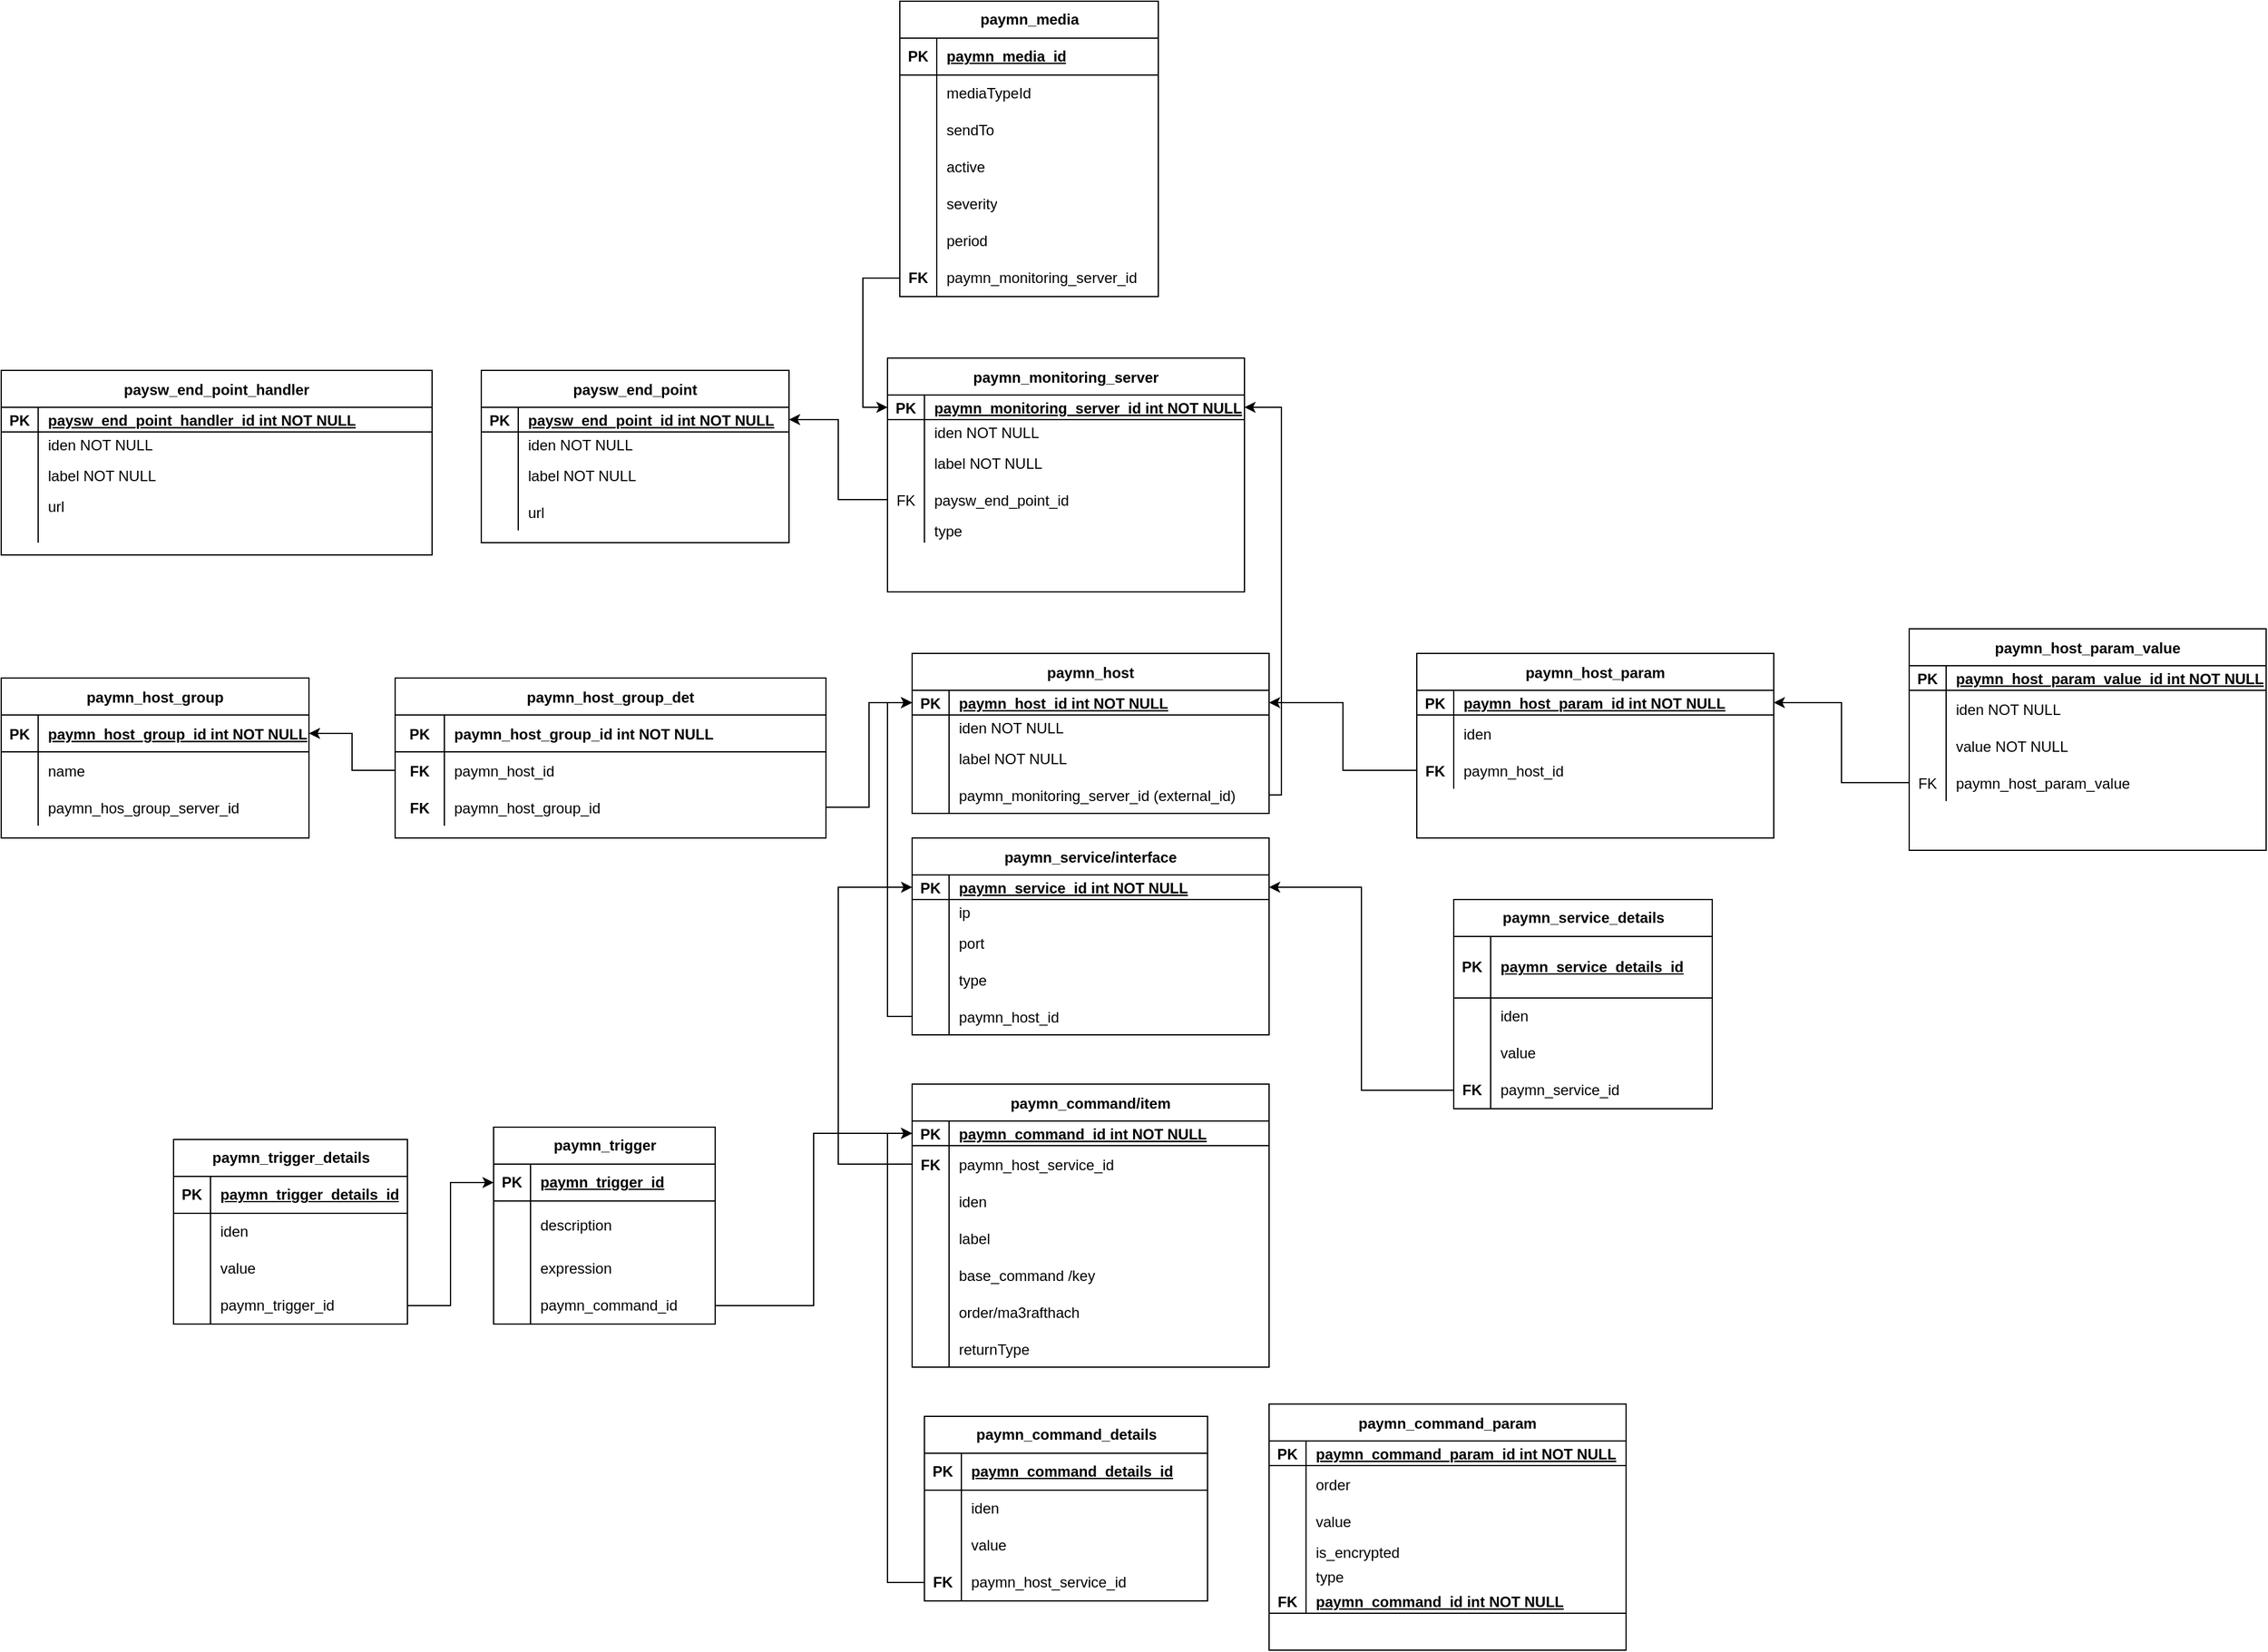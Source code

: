 <mxfile version="21.5.0" type="device">
  <diagram id="R2lEEEUBdFMjLlhIrx00" name="Page-1">
    <mxGraphModel dx="2017" dy="1701" grid="1" gridSize="10" guides="1" tooltips="1" connect="1" arrows="1" fold="1" page="1" pageScale="1" pageWidth="850" pageHeight="1100" math="0" shadow="0" extFonts="Permanent Marker^https://fonts.googleapis.com/css?family=Permanent+Marker">
      <root>
        <mxCell id="0" />
        <mxCell id="1" parent="0" />
        <mxCell id="C-vyLk0tnHw3VtMMgP7b-2" value="paymn_host_group_det" style="shape=table;startSize=30;container=1;collapsible=1;childLayout=tableLayout;fixedRows=1;rowLines=0;fontStyle=1;align=center;resizeLast=1;" parent="1" vertex="1">
          <mxGeometry x="60" y="160" width="350" height="130" as="geometry" />
        </mxCell>
        <mxCell id="C-vyLk0tnHw3VtMMgP7b-3" value="" style="shape=partialRectangle;collapsible=0;dropTarget=0;pointerEvents=0;fillColor=none;points=[[0,0.5],[1,0.5]];portConstraint=eastwest;top=0;left=0;right=0;bottom=1;" parent="C-vyLk0tnHw3VtMMgP7b-2" vertex="1">
          <mxGeometry y="30" width="350" height="30" as="geometry" />
        </mxCell>
        <mxCell id="C-vyLk0tnHw3VtMMgP7b-4" value="PK" style="shape=partialRectangle;overflow=hidden;connectable=0;fillColor=none;top=0;left=0;bottom=0;right=0;fontStyle=1;" parent="C-vyLk0tnHw3VtMMgP7b-3" vertex="1">
          <mxGeometry width="40" height="30" as="geometry">
            <mxRectangle width="40" height="30" as="alternateBounds" />
          </mxGeometry>
        </mxCell>
        <mxCell id="C-vyLk0tnHw3VtMMgP7b-5" value="paymn_host_group_id int NOT NULL " style="shape=partialRectangle;overflow=hidden;connectable=0;fillColor=none;top=0;left=0;bottom=0;right=0;align=left;spacingLeft=6;fontStyle=1;" parent="C-vyLk0tnHw3VtMMgP7b-3" vertex="1">
          <mxGeometry x="40" width="310" height="30" as="geometry">
            <mxRectangle width="310" height="30" as="alternateBounds" />
          </mxGeometry>
        </mxCell>
        <mxCell id="C-vyLk0tnHw3VtMMgP7b-9" value="" style="shape=partialRectangle;collapsible=0;dropTarget=0;pointerEvents=0;fillColor=none;points=[[0,0.5],[1,0.5]];portConstraint=eastwest;top=0;left=0;right=0;bottom=0;" parent="C-vyLk0tnHw3VtMMgP7b-2" vertex="1">
          <mxGeometry y="60" width="350" height="30" as="geometry" />
        </mxCell>
        <mxCell id="C-vyLk0tnHw3VtMMgP7b-10" value="FK" style="shape=partialRectangle;overflow=hidden;connectable=0;fillColor=none;top=0;left=0;bottom=0;right=0;fontStyle=1" parent="C-vyLk0tnHw3VtMMgP7b-9" vertex="1">
          <mxGeometry width="40" height="30" as="geometry">
            <mxRectangle width="40" height="30" as="alternateBounds" />
          </mxGeometry>
        </mxCell>
        <mxCell id="C-vyLk0tnHw3VtMMgP7b-11" value="paymn_host_id" style="shape=partialRectangle;overflow=hidden;connectable=0;fillColor=none;top=0;left=0;bottom=0;right=0;align=left;spacingLeft=6;" parent="C-vyLk0tnHw3VtMMgP7b-9" vertex="1">
          <mxGeometry x="40" width="310" height="30" as="geometry">
            <mxRectangle width="310" height="30" as="alternateBounds" />
          </mxGeometry>
        </mxCell>
        <mxCell id="FQuUgqwogucdhZghiNiC-45" value="" style="shape=partialRectangle;collapsible=0;dropTarget=0;pointerEvents=0;fillColor=none;points=[[0,0.5],[1,0.5]];portConstraint=eastwest;top=0;left=0;right=0;bottom=0;" vertex="1" parent="C-vyLk0tnHw3VtMMgP7b-2">
          <mxGeometry y="90" width="350" height="30" as="geometry" />
        </mxCell>
        <mxCell id="FQuUgqwogucdhZghiNiC-46" value="FK" style="shape=partialRectangle;overflow=hidden;connectable=0;fillColor=none;top=0;left=0;bottom=0;right=0;fontStyle=1" vertex="1" parent="FQuUgqwogucdhZghiNiC-45">
          <mxGeometry width="40" height="30" as="geometry">
            <mxRectangle width="40" height="30" as="alternateBounds" />
          </mxGeometry>
        </mxCell>
        <mxCell id="FQuUgqwogucdhZghiNiC-47" value="paymn_host_group_id" style="shape=partialRectangle;overflow=hidden;connectable=0;fillColor=none;top=0;left=0;bottom=0;right=0;align=left;spacingLeft=6;" vertex="1" parent="FQuUgqwogucdhZghiNiC-45">
          <mxGeometry x="40" width="310" height="30" as="geometry">
            <mxRectangle width="310" height="30" as="alternateBounds" />
          </mxGeometry>
        </mxCell>
        <mxCell id="C-vyLk0tnHw3VtMMgP7b-13" value="paymn_host_group" style="shape=table;startSize=30;container=1;collapsible=1;childLayout=tableLayout;fixedRows=1;rowLines=0;fontStyle=1;align=center;resizeLast=1;" parent="1" vertex="1">
          <mxGeometry x="-260" y="160" width="250" height="130.0" as="geometry" />
        </mxCell>
        <mxCell id="C-vyLk0tnHw3VtMMgP7b-14" value="" style="shape=partialRectangle;collapsible=0;dropTarget=0;pointerEvents=0;fillColor=none;points=[[0,0.5],[1,0.5]];portConstraint=eastwest;top=0;left=0;right=0;bottom=1;" parent="C-vyLk0tnHw3VtMMgP7b-13" vertex="1">
          <mxGeometry y="30" width="250" height="30" as="geometry" />
        </mxCell>
        <mxCell id="C-vyLk0tnHw3VtMMgP7b-15" value="PK" style="shape=partialRectangle;overflow=hidden;connectable=0;fillColor=none;top=0;left=0;bottom=0;right=0;fontStyle=1;" parent="C-vyLk0tnHw3VtMMgP7b-14" vertex="1">
          <mxGeometry width="30" height="30" as="geometry">
            <mxRectangle width="30" height="30" as="alternateBounds" />
          </mxGeometry>
        </mxCell>
        <mxCell id="C-vyLk0tnHw3VtMMgP7b-16" value="paymn_host_group_id int NOT NULL " style="shape=partialRectangle;overflow=hidden;connectable=0;fillColor=none;top=0;left=0;bottom=0;right=0;align=left;spacingLeft=6;fontStyle=5;" parent="C-vyLk0tnHw3VtMMgP7b-14" vertex="1">
          <mxGeometry x="30" width="220" height="30" as="geometry">
            <mxRectangle width="220" height="30" as="alternateBounds" />
          </mxGeometry>
        </mxCell>
        <mxCell id="C-vyLk0tnHw3VtMMgP7b-20" value="" style="shape=partialRectangle;collapsible=0;dropTarget=0;pointerEvents=0;fillColor=none;points=[[0,0.5],[1,0.5]];portConstraint=eastwest;top=0;left=0;right=0;bottom=0;" parent="C-vyLk0tnHw3VtMMgP7b-13" vertex="1">
          <mxGeometry y="60" width="250" height="30" as="geometry" />
        </mxCell>
        <mxCell id="C-vyLk0tnHw3VtMMgP7b-21" value="" style="shape=partialRectangle;overflow=hidden;connectable=0;fillColor=none;top=0;left=0;bottom=0;right=0;" parent="C-vyLk0tnHw3VtMMgP7b-20" vertex="1">
          <mxGeometry width="30" height="30" as="geometry">
            <mxRectangle width="30" height="30" as="alternateBounds" />
          </mxGeometry>
        </mxCell>
        <mxCell id="C-vyLk0tnHw3VtMMgP7b-22" value="name" style="shape=partialRectangle;overflow=hidden;connectable=0;fillColor=none;top=0;left=0;bottom=0;right=0;align=left;spacingLeft=6;" parent="C-vyLk0tnHw3VtMMgP7b-20" vertex="1">
          <mxGeometry x="30" width="220" height="30" as="geometry">
            <mxRectangle width="220" height="30" as="alternateBounds" />
          </mxGeometry>
        </mxCell>
        <mxCell id="FQuUgqwogucdhZghiNiC-34" value="" style="shape=partialRectangle;collapsible=0;dropTarget=0;pointerEvents=0;fillColor=none;points=[[0,0.5],[1,0.5]];portConstraint=eastwest;top=0;left=0;right=0;bottom=0;" vertex="1" parent="C-vyLk0tnHw3VtMMgP7b-13">
          <mxGeometry y="90" width="250" height="30" as="geometry" />
        </mxCell>
        <mxCell id="FQuUgqwogucdhZghiNiC-35" value="" style="shape=partialRectangle;overflow=hidden;connectable=0;fillColor=none;top=0;left=0;bottom=0;right=0;" vertex="1" parent="FQuUgqwogucdhZghiNiC-34">
          <mxGeometry width="30" height="30" as="geometry">
            <mxRectangle width="30" height="30" as="alternateBounds" />
          </mxGeometry>
        </mxCell>
        <mxCell id="FQuUgqwogucdhZghiNiC-36" value="paymn_hos_group_server_id" style="shape=partialRectangle;overflow=hidden;connectable=0;fillColor=none;top=0;left=0;bottom=0;right=0;align=left;spacingLeft=6;" vertex="1" parent="FQuUgqwogucdhZghiNiC-34">
          <mxGeometry x="30" width="220" height="30" as="geometry">
            <mxRectangle width="220" height="30" as="alternateBounds" />
          </mxGeometry>
        </mxCell>
        <mxCell id="C-vyLk0tnHw3VtMMgP7b-23" value="paymn_host" style="shape=table;startSize=30;container=1;collapsible=1;childLayout=tableLayout;fixedRows=1;rowLines=0;fontStyle=1;align=center;resizeLast=1;" parent="1" vertex="1">
          <mxGeometry x="480" y="140" width="290" height="130" as="geometry" />
        </mxCell>
        <mxCell id="C-vyLk0tnHw3VtMMgP7b-24" value="" style="shape=partialRectangle;collapsible=0;dropTarget=0;pointerEvents=0;fillColor=none;points=[[0,0.5],[1,0.5]];portConstraint=eastwest;top=0;left=0;right=0;bottom=1;" parent="C-vyLk0tnHw3VtMMgP7b-23" vertex="1">
          <mxGeometry y="30" width="290" height="20" as="geometry" />
        </mxCell>
        <mxCell id="C-vyLk0tnHw3VtMMgP7b-25" value="PK" style="shape=partialRectangle;overflow=hidden;connectable=0;fillColor=none;top=0;left=0;bottom=0;right=0;fontStyle=1;" parent="C-vyLk0tnHw3VtMMgP7b-24" vertex="1">
          <mxGeometry width="30" height="20" as="geometry">
            <mxRectangle width="30" height="20" as="alternateBounds" />
          </mxGeometry>
        </mxCell>
        <mxCell id="C-vyLk0tnHw3VtMMgP7b-26" value="paymn_host_id int NOT NULL " style="shape=partialRectangle;overflow=hidden;connectable=0;fillColor=none;top=0;left=0;bottom=0;right=0;align=left;spacingLeft=6;fontStyle=5;" parent="C-vyLk0tnHw3VtMMgP7b-24" vertex="1">
          <mxGeometry x="30" width="260" height="20" as="geometry">
            <mxRectangle width="260" height="20" as="alternateBounds" />
          </mxGeometry>
        </mxCell>
        <mxCell id="tr9QD0HW_QKVS4DK9A17-1" value="" style="shape=partialRectangle;collapsible=0;dropTarget=0;pointerEvents=0;fillColor=none;points=[[0,0.5],[1,0.5]];portConstraint=eastwest;top=0;left=0;right=0;bottom=0;" parent="C-vyLk0tnHw3VtMMgP7b-23" vertex="1">
          <mxGeometry y="50" width="290" height="20" as="geometry" />
        </mxCell>
        <mxCell id="tr9QD0HW_QKVS4DK9A17-2" value="" style="shape=partialRectangle;overflow=hidden;connectable=0;fillColor=none;top=0;left=0;bottom=0;right=0;" parent="tr9QD0HW_QKVS4DK9A17-1" vertex="1">
          <mxGeometry width="30" height="20" as="geometry">
            <mxRectangle width="30" height="20" as="alternateBounds" />
          </mxGeometry>
        </mxCell>
        <mxCell id="tr9QD0HW_QKVS4DK9A17-3" value="iden NOT NULL" style="shape=partialRectangle;overflow=hidden;connectable=0;fillColor=none;top=0;left=0;bottom=0;right=0;align=left;spacingLeft=6;" parent="tr9QD0HW_QKVS4DK9A17-1" vertex="1">
          <mxGeometry x="30" width="260" height="20" as="geometry">
            <mxRectangle width="260" height="20" as="alternateBounds" />
          </mxGeometry>
        </mxCell>
        <mxCell id="tr9QD0HW_QKVS4DK9A17-4" value="" style="shape=partialRectangle;collapsible=0;dropTarget=0;pointerEvents=0;fillColor=none;points=[[0,0.5],[1,0.5]];portConstraint=eastwest;top=0;left=0;right=0;bottom=0;" parent="C-vyLk0tnHw3VtMMgP7b-23" vertex="1">
          <mxGeometry y="70" width="290" height="30" as="geometry" />
        </mxCell>
        <mxCell id="tr9QD0HW_QKVS4DK9A17-5" value="" style="shape=partialRectangle;overflow=hidden;connectable=0;fillColor=none;top=0;left=0;bottom=0;right=0;" parent="tr9QD0HW_QKVS4DK9A17-4" vertex="1">
          <mxGeometry width="30" height="30" as="geometry">
            <mxRectangle width="30" height="30" as="alternateBounds" />
          </mxGeometry>
        </mxCell>
        <mxCell id="tr9QD0HW_QKVS4DK9A17-6" value="label NOT NULL" style="shape=partialRectangle;overflow=hidden;connectable=0;fillColor=none;top=0;left=0;bottom=0;right=0;align=left;spacingLeft=6;" parent="tr9QD0HW_QKVS4DK9A17-4" vertex="1">
          <mxGeometry x="30" width="260" height="30" as="geometry">
            <mxRectangle width="260" height="30" as="alternateBounds" />
          </mxGeometry>
        </mxCell>
        <mxCell id="tr9QD0HW_QKVS4DK9A17-129" value="" style="shape=partialRectangle;collapsible=0;dropTarget=0;pointerEvents=0;fillColor=none;points=[[0,0.5],[1,0.5]];portConstraint=eastwest;top=0;left=0;right=0;bottom=0;" parent="C-vyLk0tnHw3VtMMgP7b-23" vertex="1">
          <mxGeometry y="100" width="290" height="30" as="geometry" />
        </mxCell>
        <mxCell id="tr9QD0HW_QKVS4DK9A17-130" value="" style="shape=partialRectangle;overflow=hidden;connectable=0;fillColor=none;top=0;left=0;bottom=0;right=0;" parent="tr9QD0HW_QKVS4DK9A17-129" vertex="1">
          <mxGeometry width="30" height="30" as="geometry">
            <mxRectangle width="30" height="30" as="alternateBounds" />
          </mxGeometry>
        </mxCell>
        <mxCell id="tr9QD0HW_QKVS4DK9A17-131" value="paymn_monitoring_server_id (external_id)" style="shape=partialRectangle;overflow=hidden;connectable=0;fillColor=none;top=0;left=0;bottom=0;right=0;align=left;spacingLeft=6;" parent="tr9QD0HW_QKVS4DK9A17-129" vertex="1">
          <mxGeometry x="30" width="260" height="30" as="geometry">
            <mxRectangle width="260" height="30" as="alternateBounds" />
          </mxGeometry>
        </mxCell>
        <mxCell id="tr9QD0HW_QKVS4DK9A17-10" value="paymn_command_param" style="shape=table;startSize=30;container=1;collapsible=1;childLayout=tableLayout;fixedRows=1;rowLines=0;fontStyle=1;align=center;resizeLast=1;" parent="1" vertex="1">
          <mxGeometry x="770" y="750" width="290" height="200" as="geometry" />
        </mxCell>
        <mxCell id="tr9QD0HW_QKVS4DK9A17-11" value="" style="shape=partialRectangle;collapsible=0;dropTarget=0;pointerEvents=0;fillColor=none;points=[[0,0.5],[1,0.5]];portConstraint=eastwest;top=0;left=0;right=0;bottom=1;" parent="tr9QD0HW_QKVS4DK9A17-10" vertex="1">
          <mxGeometry y="30" width="290" height="20" as="geometry" />
        </mxCell>
        <mxCell id="tr9QD0HW_QKVS4DK9A17-12" value="PK" style="shape=partialRectangle;overflow=hidden;connectable=0;fillColor=none;top=0;left=0;bottom=0;right=0;fontStyle=1;" parent="tr9QD0HW_QKVS4DK9A17-11" vertex="1">
          <mxGeometry width="30" height="20" as="geometry">
            <mxRectangle width="30" height="20" as="alternateBounds" />
          </mxGeometry>
        </mxCell>
        <mxCell id="tr9QD0HW_QKVS4DK9A17-13" value="paymn_command_param_id int NOT NULL " style="shape=partialRectangle;overflow=hidden;connectable=0;fillColor=none;top=0;left=0;bottom=0;right=0;align=left;spacingLeft=6;fontStyle=5;" parent="tr9QD0HW_QKVS4DK9A17-11" vertex="1">
          <mxGeometry x="30" width="260" height="20" as="geometry">
            <mxRectangle width="260" height="20" as="alternateBounds" />
          </mxGeometry>
        </mxCell>
        <mxCell id="tr9QD0HW_QKVS4DK9A17-17" value="" style="shape=partialRectangle;collapsible=0;dropTarget=0;pointerEvents=0;fillColor=none;points=[[0,0.5],[1,0.5]];portConstraint=eastwest;top=0;left=0;right=0;bottom=0;" parent="tr9QD0HW_QKVS4DK9A17-10" vertex="1">
          <mxGeometry y="50" width="290" height="30" as="geometry" />
        </mxCell>
        <mxCell id="tr9QD0HW_QKVS4DK9A17-18" value="" style="shape=partialRectangle;overflow=hidden;connectable=0;fillColor=none;top=0;left=0;bottom=0;right=0;" parent="tr9QD0HW_QKVS4DK9A17-17" vertex="1">
          <mxGeometry width="30" height="30" as="geometry">
            <mxRectangle width="30" height="30" as="alternateBounds" />
          </mxGeometry>
        </mxCell>
        <mxCell id="tr9QD0HW_QKVS4DK9A17-19" value="order" style="shape=partialRectangle;overflow=hidden;connectable=0;fillColor=none;top=0;left=0;bottom=0;right=0;align=left;spacingLeft=6;" parent="tr9QD0HW_QKVS4DK9A17-17" vertex="1">
          <mxGeometry x="30" width="260" height="30" as="geometry">
            <mxRectangle width="260" height="30" as="alternateBounds" />
          </mxGeometry>
        </mxCell>
        <mxCell id="tr9QD0HW_QKVS4DK9A17-20" value="" style="shape=partialRectangle;collapsible=0;dropTarget=0;pointerEvents=0;fillColor=none;points=[[0,0.5],[1,0.5]];portConstraint=eastwest;top=0;left=0;right=0;bottom=0;" parent="tr9QD0HW_QKVS4DK9A17-10" vertex="1">
          <mxGeometry y="80" width="290" height="30" as="geometry" />
        </mxCell>
        <mxCell id="tr9QD0HW_QKVS4DK9A17-21" value="" style="shape=partialRectangle;overflow=hidden;connectable=0;fillColor=none;top=0;left=0;bottom=0;right=0;" parent="tr9QD0HW_QKVS4DK9A17-20" vertex="1">
          <mxGeometry width="30" height="30" as="geometry">
            <mxRectangle width="30" height="30" as="alternateBounds" />
          </mxGeometry>
        </mxCell>
        <mxCell id="tr9QD0HW_QKVS4DK9A17-22" value="value" style="shape=partialRectangle;overflow=hidden;connectable=0;fillColor=none;top=0;left=0;bottom=0;right=0;align=left;spacingLeft=6;" parent="tr9QD0HW_QKVS4DK9A17-20" vertex="1">
          <mxGeometry x="30" width="260" height="30" as="geometry">
            <mxRectangle width="260" height="30" as="alternateBounds" />
          </mxGeometry>
        </mxCell>
        <mxCell id="tr9QD0HW_QKVS4DK9A17-23" value="" style="shape=partialRectangle;collapsible=0;dropTarget=0;pointerEvents=0;fillColor=none;points=[[0,0.5],[1,0.5]];portConstraint=eastwest;top=0;left=0;right=0;bottom=0;" parent="tr9QD0HW_QKVS4DK9A17-10" vertex="1">
          <mxGeometry y="110" width="290" height="20" as="geometry" />
        </mxCell>
        <mxCell id="tr9QD0HW_QKVS4DK9A17-24" value="" style="shape=partialRectangle;overflow=hidden;connectable=0;fillColor=none;top=0;left=0;bottom=0;right=0;" parent="tr9QD0HW_QKVS4DK9A17-23" vertex="1">
          <mxGeometry width="30" height="20" as="geometry">
            <mxRectangle width="30" height="20" as="alternateBounds" />
          </mxGeometry>
        </mxCell>
        <mxCell id="tr9QD0HW_QKVS4DK9A17-25" value="is_encrypted" style="shape=partialRectangle;overflow=hidden;connectable=0;fillColor=none;top=0;left=0;bottom=0;right=0;align=left;spacingLeft=6;" parent="tr9QD0HW_QKVS4DK9A17-23" vertex="1">
          <mxGeometry x="30" width="260" height="20" as="geometry">
            <mxRectangle width="260" height="20" as="alternateBounds" />
          </mxGeometry>
        </mxCell>
        <mxCell id="tr9QD0HW_QKVS4DK9A17-184" value="" style="shape=partialRectangle;collapsible=0;dropTarget=0;pointerEvents=0;fillColor=none;points=[[0,0.5],[1,0.5]];portConstraint=eastwest;top=0;left=0;right=0;bottom=0;" parent="tr9QD0HW_QKVS4DK9A17-10" vertex="1">
          <mxGeometry y="130" width="290" height="20" as="geometry" />
        </mxCell>
        <mxCell id="tr9QD0HW_QKVS4DK9A17-185" value="" style="shape=partialRectangle;overflow=hidden;connectable=0;fillColor=none;top=0;left=0;bottom=0;right=0;" parent="tr9QD0HW_QKVS4DK9A17-184" vertex="1">
          <mxGeometry width="30" height="20" as="geometry">
            <mxRectangle width="30" height="20" as="alternateBounds" />
          </mxGeometry>
        </mxCell>
        <mxCell id="tr9QD0HW_QKVS4DK9A17-186" value="type" style="shape=partialRectangle;overflow=hidden;connectable=0;fillColor=none;top=0;left=0;bottom=0;right=0;align=left;spacingLeft=6;" parent="tr9QD0HW_QKVS4DK9A17-184" vertex="1">
          <mxGeometry x="30" width="260" height="20" as="geometry">
            <mxRectangle width="260" height="20" as="alternateBounds" />
          </mxGeometry>
        </mxCell>
        <mxCell id="tr9QD0HW_QKVS4DK9A17-187" value="" style="shape=partialRectangle;collapsible=0;dropTarget=0;pointerEvents=0;fillColor=none;points=[[0,0.5],[1,0.5]];portConstraint=eastwest;top=0;left=0;right=0;bottom=1;" parent="tr9QD0HW_QKVS4DK9A17-10" vertex="1">
          <mxGeometry y="150" width="290" height="20" as="geometry" />
        </mxCell>
        <mxCell id="tr9QD0HW_QKVS4DK9A17-188" value="FK" style="shape=partialRectangle;overflow=hidden;connectable=0;fillColor=none;top=0;left=0;bottom=0;right=0;fontStyle=1;" parent="tr9QD0HW_QKVS4DK9A17-187" vertex="1">
          <mxGeometry width="30" height="20" as="geometry">
            <mxRectangle width="30" height="20" as="alternateBounds" />
          </mxGeometry>
        </mxCell>
        <mxCell id="tr9QD0HW_QKVS4DK9A17-189" value="paymn_command_id int NOT NULL " style="shape=partialRectangle;overflow=hidden;connectable=0;fillColor=none;top=0;left=0;bottom=0;right=0;align=left;spacingLeft=6;fontStyle=5;" parent="tr9QD0HW_QKVS4DK9A17-187" vertex="1">
          <mxGeometry x="30" width="260" height="20" as="geometry">
            <mxRectangle width="260" height="20" as="alternateBounds" />
          </mxGeometry>
        </mxCell>
        <mxCell id="tr9QD0HW_QKVS4DK9A17-27" value="paysw_end_point" style="shape=table;startSize=30;container=1;collapsible=1;childLayout=tableLayout;fixedRows=1;rowLines=0;fontStyle=1;align=center;resizeLast=1;" parent="1" vertex="1">
          <mxGeometry x="130" y="-90" width="250" height="140" as="geometry" />
        </mxCell>
        <mxCell id="tr9QD0HW_QKVS4DK9A17-28" value="" style="shape=partialRectangle;collapsible=0;dropTarget=0;pointerEvents=0;fillColor=none;points=[[0,0.5],[1,0.5]];portConstraint=eastwest;top=0;left=0;right=0;bottom=1;" parent="tr9QD0HW_QKVS4DK9A17-27" vertex="1">
          <mxGeometry y="30" width="250" height="20" as="geometry" />
        </mxCell>
        <mxCell id="tr9QD0HW_QKVS4DK9A17-29" value="PK" style="shape=partialRectangle;overflow=hidden;connectable=0;fillColor=none;top=0;left=0;bottom=0;right=0;fontStyle=1;" parent="tr9QD0HW_QKVS4DK9A17-28" vertex="1">
          <mxGeometry width="30" height="20" as="geometry">
            <mxRectangle width="30" height="20" as="alternateBounds" />
          </mxGeometry>
        </mxCell>
        <mxCell id="tr9QD0HW_QKVS4DK9A17-30" value="paysw_end_point_id int NOT NULL " style="shape=partialRectangle;overflow=hidden;connectable=0;fillColor=none;top=0;left=0;bottom=0;right=0;align=left;spacingLeft=6;fontStyle=5;" parent="tr9QD0HW_QKVS4DK9A17-28" vertex="1">
          <mxGeometry x="30" width="220" height="20" as="geometry">
            <mxRectangle width="220" height="20" as="alternateBounds" />
          </mxGeometry>
        </mxCell>
        <mxCell id="tr9QD0HW_QKVS4DK9A17-31" value="" style="shape=partialRectangle;collapsible=0;dropTarget=0;pointerEvents=0;fillColor=none;points=[[0,0.5],[1,0.5]];portConstraint=eastwest;top=0;left=0;right=0;bottom=0;" parent="tr9QD0HW_QKVS4DK9A17-27" vertex="1">
          <mxGeometry y="50" width="250" height="20" as="geometry" />
        </mxCell>
        <mxCell id="tr9QD0HW_QKVS4DK9A17-32" value="" style="shape=partialRectangle;overflow=hidden;connectable=0;fillColor=none;top=0;left=0;bottom=0;right=0;" parent="tr9QD0HW_QKVS4DK9A17-31" vertex="1">
          <mxGeometry width="30" height="20" as="geometry">
            <mxRectangle width="30" height="20" as="alternateBounds" />
          </mxGeometry>
        </mxCell>
        <mxCell id="tr9QD0HW_QKVS4DK9A17-33" value="iden NOT NULL" style="shape=partialRectangle;overflow=hidden;connectable=0;fillColor=none;top=0;left=0;bottom=0;right=0;align=left;spacingLeft=6;" parent="tr9QD0HW_QKVS4DK9A17-31" vertex="1">
          <mxGeometry x="30" width="220" height="20" as="geometry">
            <mxRectangle width="220" height="20" as="alternateBounds" />
          </mxGeometry>
        </mxCell>
        <mxCell id="tr9QD0HW_QKVS4DK9A17-34" value="" style="shape=partialRectangle;collapsible=0;dropTarget=0;pointerEvents=0;fillColor=none;points=[[0,0.5],[1,0.5]];portConstraint=eastwest;top=0;left=0;right=0;bottom=0;" parent="tr9QD0HW_QKVS4DK9A17-27" vertex="1">
          <mxGeometry y="70" width="250" height="30" as="geometry" />
        </mxCell>
        <mxCell id="tr9QD0HW_QKVS4DK9A17-35" value="" style="shape=partialRectangle;overflow=hidden;connectable=0;fillColor=none;top=0;left=0;bottom=0;right=0;" parent="tr9QD0HW_QKVS4DK9A17-34" vertex="1">
          <mxGeometry width="30" height="30" as="geometry">
            <mxRectangle width="30" height="30" as="alternateBounds" />
          </mxGeometry>
        </mxCell>
        <mxCell id="tr9QD0HW_QKVS4DK9A17-36" value="label NOT NULL" style="shape=partialRectangle;overflow=hidden;connectable=0;fillColor=none;top=0;left=0;bottom=0;right=0;align=left;spacingLeft=6;" parent="tr9QD0HW_QKVS4DK9A17-34" vertex="1">
          <mxGeometry x="30" width="220" height="30" as="geometry">
            <mxRectangle width="220" height="30" as="alternateBounds" />
          </mxGeometry>
        </mxCell>
        <mxCell id="DjT5_OvzSEPe0n9fySMP-1" value="" style="shape=partialRectangle;collapsible=0;dropTarget=0;pointerEvents=0;fillColor=none;points=[[0,0.5],[1,0.5]];portConstraint=eastwest;top=0;left=0;right=0;bottom=0;" parent="tr9QD0HW_QKVS4DK9A17-27" vertex="1">
          <mxGeometry y="100" width="250" height="30" as="geometry" />
        </mxCell>
        <mxCell id="DjT5_OvzSEPe0n9fySMP-2" value="" style="shape=partialRectangle;overflow=hidden;connectable=0;fillColor=none;top=0;left=0;bottom=0;right=0;" parent="DjT5_OvzSEPe0n9fySMP-1" vertex="1">
          <mxGeometry width="30" height="30" as="geometry">
            <mxRectangle width="30" height="30" as="alternateBounds" />
          </mxGeometry>
        </mxCell>
        <mxCell id="DjT5_OvzSEPe0n9fySMP-3" value="url" style="shape=partialRectangle;overflow=hidden;connectable=0;fillColor=none;top=0;left=0;bottom=0;right=0;align=left;spacingLeft=6;" parent="DjT5_OvzSEPe0n9fySMP-1" vertex="1">
          <mxGeometry x="30" width="220" height="30" as="geometry">
            <mxRectangle width="220" height="30" as="alternateBounds" />
          </mxGeometry>
        </mxCell>
        <mxCell id="tr9QD0HW_QKVS4DK9A17-43" value="paysw_end_point_handler" style="shape=table;startSize=30;container=1;collapsible=1;childLayout=tableLayout;fixedRows=1;rowLines=0;fontStyle=1;align=center;resizeLast=1;" parent="1" vertex="1">
          <mxGeometry x="-260" y="-90" width="350" height="150" as="geometry" />
        </mxCell>
        <mxCell id="tr9QD0HW_QKVS4DK9A17-44" value="" style="shape=partialRectangle;collapsible=0;dropTarget=0;pointerEvents=0;fillColor=none;points=[[0,0.5],[1,0.5]];portConstraint=eastwest;top=0;left=0;right=0;bottom=1;" parent="tr9QD0HW_QKVS4DK9A17-43" vertex="1">
          <mxGeometry y="30" width="350" height="20" as="geometry" />
        </mxCell>
        <mxCell id="tr9QD0HW_QKVS4DK9A17-45" value="PK" style="shape=partialRectangle;overflow=hidden;connectable=0;fillColor=none;top=0;left=0;bottom=0;right=0;fontStyle=1;" parent="tr9QD0HW_QKVS4DK9A17-44" vertex="1">
          <mxGeometry width="30" height="20" as="geometry">
            <mxRectangle width="30" height="20" as="alternateBounds" />
          </mxGeometry>
        </mxCell>
        <mxCell id="tr9QD0HW_QKVS4DK9A17-46" value="paysw_end_point_handler_id int NOT NULL " style="shape=partialRectangle;overflow=hidden;connectable=0;fillColor=none;top=0;left=0;bottom=0;right=0;align=left;spacingLeft=6;fontStyle=5;" parent="tr9QD0HW_QKVS4DK9A17-44" vertex="1">
          <mxGeometry x="30" width="320" height="20" as="geometry">
            <mxRectangle width="320" height="20" as="alternateBounds" />
          </mxGeometry>
        </mxCell>
        <mxCell id="tr9QD0HW_QKVS4DK9A17-47" value="" style="shape=partialRectangle;collapsible=0;dropTarget=0;pointerEvents=0;fillColor=none;points=[[0,0.5],[1,0.5]];portConstraint=eastwest;top=0;left=0;right=0;bottom=0;" parent="tr9QD0HW_QKVS4DK9A17-43" vertex="1">
          <mxGeometry y="50" width="350" height="20" as="geometry" />
        </mxCell>
        <mxCell id="tr9QD0HW_QKVS4DK9A17-48" value="" style="shape=partialRectangle;overflow=hidden;connectable=0;fillColor=none;top=0;left=0;bottom=0;right=0;" parent="tr9QD0HW_QKVS4DK9A17-47" vertex="1">
          <mxGeometry width="30" height="20" as="geometry">
            <mxRectangle width="30" height="20" as="alternateBounds" />
          </mxGeometry>
        </mxCell>
        <mxCell id="tr9QD0HW_QKVS4DK9A17-49" value="iden NOT NULL" style="shape=partialRectangle;overflow=hidden;connectable=0;fillColor=none;top=0;left=0;bottom=0;right=0;align=left;spacingLeft=6;" parent="tr9QD0HW_QKVS4DK9A17-47" vertex="1">
          <mxGeometry x="30" width="320" height="20" as="geometry">
            <mxRectangle width="320" height="20" as="alternateBounds" />
          </mxGeometry>
        </mxCell>
        <mxCell id="tr9QD0HW_QKVS4DK9A17-50" value="" style="shape=partialRectangle;collapsible=0;dropTarget=0;pointerEvents=0;fillColor=none;points=[[0,0.5],[1,0.5]];portConstraint=eastwest;top=0;left=0;right=0;bottom=0;" parent="tr9QD0HW_QKVS4DK9A17-43" vertex="1">
          <mxGeometry y="70" width="350" height="30" as="geometry" />
        </mxCell>
        <mxCell id="tr9QD0HW_QKVS4DK9A17-51" value="" style="shape=partialRectangle;overflow=hidden;connectable=0;fillColor=none;top=0;left=0;bottom=0;right=0;" parent="tr9QD0HW_QKVS4DK9A17-50" vertex="1">
          <mxGeometry width="30" height="30" as="geometry">
            <mxRectangle width="30" height="30" as="alternateBounds" />
          </mxGeometry>
        </mxCell>
        <mxCell id="tr9QD0HW_QKVS4DK9A17-52" value="label NOT NULL" style="shape=partialRectangle;overflow=hidden;connectable=0;fillColor=none;top=0;left=0;bottom=0;right=0;align=left;spacingLeft=6;" parent="tr9QD0HW_QKVS4DK9A17-50" vertex="1">
          <mxGeometry x="30" width="320" height="30" as="geometry">
            <mxRectangle width="320" height="30" as="alternateBounds" />
          </mxGeometry>
        </mxCell>
        <mxCell id="tr9QD0HW_QKVS4DK9A17-53" value="" style="shape=partialRectangle;collapsible=0;dropTarget=0;pointerEvents=0;fillColor=none;points=[[0,0.5],[1,0.5]];portConstraint=eastwest;top=0;left=0;right=0;bottom=0;" parent="tr9QD0HW_QKVS4DK9A17-43" vertex="1">
          <mxGeometry y="100" width="350" height="20" as="geometry" />
        </mxCell>
        <mxCell id="tr9QD0HW_QKVS4DK9A17-54" value="" style="shape=partialRectangle;overflow=hidden;connectable=0;fillColor=none;top=0;left=0;bottom=0;right=0;" parent="tr9QD0HW_QKVS4DK9A17-53" vertex="1">
          <mxGeometry width="30" height="20" as="geometry">
            <mxRectangle width="30" height="20" as="alternateBounds" />
          </mxGeometry>
        </mxCell>
        <mxCell id="tr9QD0HW_QKVS4DK9A17-55" value="url" style="shape=partialRectangle;overflow=hidden;connectable=0;fillColor=none;top=0;left=0;bottom=0;right=0;align=left;spacingLeft=6;" parent="tr9QD0HW_QKVS4DK9A17-53" vertex="1">
          <mxGeometry x="30" width="320" height="20" as="geometry">
            <mxRectangle width="320" height="20" as="alternateBounds" />
          </mxGeometry>
        </mxCell>
        <mxCell id="tr9QD0HW_QKVS4DK9A17-59" value="" style="shape=partialRectangle;collapsible=0;dropTarget=0;pointerEvents=0;fillColor=none;points=[[0,0.5],[1,0.5]];portConstraint=eastwest;top=0;left=0;right=0;bottom=0;" parent="tr9QD0HW_QKVS4DK9A17-43" vertex="1">
          <mxGeometry y="120" width="350" height="20" as="geometry" />
        </mxCell>
        <mxCell id="tr9QD0HW_QKVS4DK9A17-60" value="" style="shape=partialRectangle;overflow=hidden;connectable=0;fillColor=none;top=0;left=0;bottom=0;right=0;" parent="tr9QD0HW_QKVS4DK9A17-59" vertex="1">
          <mxGeometry width="30" height="20" as="geometry">
            <mxRectangle width="30" height="20" as="alternateBounds" />
          </mxGeometry>
        </mxCell>
        <mxCell id="tr9QD0HW_QKVS4DK9A17-61" value="" style="shape=partialRectangle;overflow=hidden;connectable=0;fillColor=none;top=0;left=0;bottom=0;right=0;align=left;spacingLeft=6;" parent="tr9QD0HW_QKVS4DK9A17-59" vertex="1">
          <mxGeometry x="30" width="320" height="20" as="geometry">
            <mxRectangle width="320" height="20" as="alternateBounds" />
          </mxGeometry>
        </mxCell>
        <mxCell id="tr9QD0HW_QKVS4DK9A17-63" style="edgeStyle=orthogonalEdgeStyle;rounded=0;orthogonalLoop=1;jettySize=auto;html=1;exitX=0;exitY=0.5;exitDx=0;exitDy=0;entryX=1;entryY=0.5;entryDx=0;entryDy=0;" parent="1" source="tr9QD0HW_QKVS4DK9A17-74" target="tr9QD0HW_QKVS4DK9A17-28" edge="1">
          <mxGeometry relative="1" as="geometry" />
        </mxCell>
        <mxCell id="tr9QD0HW_QKVS4DK9A17-64" value="paymn_monitoring_server" style="shape=table;startSize=30;container=1;collapsible=1;childLayout=tableLayout;fixedRows=1;rowLines=0;fontStyle=1;align=center;resizeLast=1;" parent="1" vertex="1">
          <mxGeometry x="460" y="-100" width="290" height="190" as="geometry" />
        </mxCell>
        <mxCell id="tr9QD0HW_QKVS4DK9A17-65" value="" style="shape=partialRectangle;collapsible=0;dropTarget=0;pointerEvents=0;fillColor=none;points=[[0,0.5],[1,0.5]];portConstraint=eastwest;top=0;left=0;right=0;bottom=1;" parent="tr9QD0HW_QKVS4DK9A17-64" vertex="1">
          <mxGeometry y="30" width="290" height="20" as="geometry" />
        </mxCell>
        <mxCell id="tr9QD0HW_QKVS4DK9A17-66" value="PK" style="shape=partialRectangle;overflow=hidden;connectable=0;fillColor=none;top=0;left=0;bottom=0;right=0;fontStyle=1;" parent="tr9QD0HW_QKVS4DK9A17-65" vertex="1">
          <mxGeometry width="30" height="20" as="geometry">
            <mxRectangle width="30" height="20" as="alternateBounds" />
          </mxGeometry>
        </mxCell>
        <mxCell id="tr9QD0HW_QKVS4DK9A17-67" value="paymn_monitoring_server_id int NOT NULL " style="shape=partialRectangle;overflow=hidden;connectable=0;fillColor=none;top=0;left=0;bottom=0;right=0;align=left;spacingLeft=6;fontStyle=5;" parent="tr9QD0HW_QKVS4DK9A17-65" vertex="1">
          <mxGeometry x="30" width="260" height="20" as="geometry">
            <mxRectangle width="260" height="20" as="alternateBounds" />
          </mxGeometry>
        </mxCell>
        <mxCell id="tr9QD0HW_QKVS4DK9A17-68" value="" style="shape=partialRectangle;collapsible=0;dropTarget=0;pointerEvents=0;fillColor=none;points=[[0,0.5],[1,0.5]];portConstraint=eastwest;top=0;left=0;right=0;bottom=0;" parent="tr9QD0HW_QKVS4DK9A17-64" vertex="1">
          <mxGeometry y="50" width="290" height="20" as="geometry" />
        </mxCell>
        <mxCell id="tr9QD0HW_QKVS4DK9A17-69" value="" style="shape=partialRectangle;overflow=hidden;connectable=0;fillColor=none;top=0;left=0;bottom=0;right=0;" parent="tr9QD0HW_QKVS4DK9A17-68" vertex="1">
          <mxGeometry width="30" height="20" as="geometry">
            <mxRectangle width="30" height="20" as="alternateBounds" />
          </mxGeometry>
        </mxCell>
        <mxCell id="tr9QD0HW_QKVS4DK9A17-70" value="iden NOT NULL" style="shape=partialRectangle;overflow=hidden;connectable=0;fillColor=none;top=0;left=0;bottom=0;right=0;align=left;spacingLeft=6;" parent="tr9QD0HW_QKVS4DK9A17-68" vertex="1">
          <mxGeometry x="30" width="260" height="20" as="geometry">
            <mxRectangle width="260" height="20" as="alternateBounds" />
          </mxGeometry>
        </mxCell>
        <mxCell id="tr9QD0HW_QKVS4DK9A17-71" value="" style="shape=partialRectangle;collapsible=0;dropTarget=0;pointerEvents=0;fillColor=none;points=[[0,0.5],[1,0.5]];portConstraint=eastwest;top=0;left=0;right=0;bottom=0;" parent="tr9QD0HW_QKVS4DK9A17-64" vertex="1">
          <mxGeometry y="70" width="290" height="30" as="geometry" />
        </mxCell>
        <mxCell id="tr9QD0HW_QKVS4DK9A17-72" value="" style="shape=partialRectangle;overflow=hidden;connectable=0;fillColor=none;top=0;left=0;bottom=0;right=0;" parent="tr9QD0HW_QKVS4DK9A17-71" vertex="1">
          <mxGeometry width="30" height="30" as="geometry">
            <mxRectangle width="30" height="30" as="alternateBounds" />
          </mxGeometry>
        </mxCell>
        <mxCell id="tr9QD0HW_QKVS4DK9A17-73" value="label NOT NULL" style="shape=partialRectangle;overflow=hidden;connectable=0;fillColor=none;top=0;left=0;bottom=0;right=0;align=left;spacingLeft=6;" parent="tr9QD0HW_QKVS4DK9A17-71" vertex="1">
          <mxGeometry x="30" width="260" height="30" as="geometry">
            <mxRectangle width="260" height="30" as="alternateBounds" />
          </mxGeometry>
        </mxCell>
        <mxCell id="tr9QD0HW_QKVS4DK9A17-74" value="" style="shape=partialRectangle;collapsible=0;dropTarget=0;pointerEvents=0;fillColor=none;points=[[0,0.5],[1,0.5]];portConstraint=eastwest;top=0;left=0;right=0;bottom=0;" parent="tr9QD0HW_QKVS4DK9A17-64" vertex="1">
          <mxGeometry y="100" width="290" height="30" as="geometry" />
        </mxCell>
        <mxCell id="tr9QD0HW_QKVS4DK9A17-75" value="FK" style="shape=partialRectangle;overflow=hidden;connectable=0;fillColor=none;top=0;left=0;bottom=0;right=0;" parent="tr9QD0HW_QKVS4DK9A17-74" vertex="1">
          <mxGeometry width="30" height="30" as="geometry">
            <mxRectangle width="30" height="30" as="alternateBounds" />
          </mxGeometry>
        </mxCell>
        <mxCell id="tr9QD0HW_QKVS4DK9A17-76" value="paysw_end_point_id" style="shape=partialRectangle;overflow=hidden;connectable=0;fillColor=none;top=0;left=0;bottom=0;right=0;align=left;spacingLeft=6;" parent="tr9QD0HW_QKVS4DK9A17-74" vertex="1">
          <mxGeometry x="30" width="260" height="30" as="geometry">
            <mxRectangle width="260" height="30" as="alternateBounds" />
          </mxGeometry>
        </mxCell>
        <mxCell id="tr9QD0HW_QKVS4DK9A17-77" value="" style="shape=partialRectangle;collapsible=0;dropTarget=0;pointerEvents=0;fillColor=none;points=[[0,0.5],[1,0.5]];portConstraint=eastwest;top=0;left=0;right=0;bottom=0;" parent="tr9QD0HW_QKVS4DK9A17-64" vertex="1">
          <mxGeometry y="130" width="290" height="20" as="geometry" />
        </mxCell>
        <mxCell id="tr9QD0HW_QKVS4DK9A17-78" value="" style="shape=partialRectangle;overflow=hidden;connectable=0;fillColor=none;top=0;left=0;bottom=0;right=0;" parent="tr9QD0HW_QKVS4DK9A17-77" vertex="1">
          <mxGeometry width="30" height="20" as="geometry">
            <mxRectangle width="30" height="20" as="alternateBounds" />
          </mxGeometry>
        </mxCell>
        <mxCell id="tr9QD0HW_QKVS4DK9A17-79" value="type" style="shape=partialRectangle;overflow=hidden;connectable=0;fillColor=none;top=0;left=0;bottom=0;right=0;align=left;spacingLeft=6;" parent="tr9QD0HW_QKVS4DK9A17-77" vertex="1">
          <mxGeometry x="30" width="260" height="20" as="geometry">
            <mxRectangle width="260" height="20" as="alternateBounds" />
          </mxGeometry>
        </mxCell>
        <mxCell id="tr9QD0HW_QKVS4DK9A17-83" style="edgeStyle=orthogonalEdgeStyle;rounded=0;orthogonalLoop=1;jettySize=auto;html=1;entryX=1;entryY=0.5;entryDx=0;entryDy=0;exitX=1;exitY=0.5;exitDx=0;exitDy=0;" parent="1" source="tr9QD0HW_QKVS4DK9A17-129" target="tr9QD0HW_QKVS4DK9A17-65" edge="1">
          <mxGeometry relative="1" as="geometry">
            <mxPoint x="780" y="280" as="sourcePoint" />
            <Array as="points">
              <mxPoint x="780" y="255" />
              <mxPoint x="780" y="-60" />
            </Array>
          </mxGeometry>
        </mxCell>
        <mxCell id="tr9QD0HW_QKVS4DK9A17-84" value="paymn_service/interface" style="shape=table;startSize=30;container=1;collapsible=1;childLayout=tableLayout;fixedRows=1;rowLines=0;fontStyle=1;align=center;resizeLast=1;" parent="1" vertex="1">
          <mxGeometry x="480" y="290" width="290" height="160" as="geometry" />
        </mxCell>
        <mxCell id="tr9QD0HW_QKVS4DK9A17-85" value="" style="shape=partialRectangle;collapsible=0;dropTarget=0;pointerEvents=0;fillColor=none;points=[[0,0.5],[1,0.5]];portConstraint=eastwest;top=0;left=0;right=0;bottom=1;" parent="tr9QD0HW_QKVS4DK9A17-84" vertex="1">
          <mxGeometry y="30" width="290" height="20" as="geometry" />
        </mxCell>
        <mxCell id="tr9QD0HW_QKVS4DK9A17-86" value="PK" style="shape=partialRectangle;overflow=hidden;connectable=0;fillColor=none;top=0;left=0;bottom=0;right=0;fontStyle=1;" parent="tr9QD0HW_QKVS4DK9A17-85" vertex="1">
          <mxGeometry width="30" height="20" as="geometry">
            <mxRectangle width="30" height="20" as="alternateBounds" />
          </mxGeometry>
        </mxCell>
        <mxCell id="tr9QD0HW_QKVS4DK9A17-87" value="paymn_service_id int NOT NULL " style="shape=partialRectangle;overflow=hidden;connectable=0;fillColor=none;top=0;left=0;bottom=0;right=0;align=left;spacingLeft=6;fontStyle=5;" parent="tr9QD0HW_QKVS4DK9A17-85" vertex="1">
          <mxGeometry x="30" width="260" height="20" as="geometry">
            <mxRectangle width="260" height="20" as="alternateBounds" />
          </mxGeometry>
        </mxCell>
        <mxCell id="tr9QD0HW_QKVS4DK9A17-88" value="" style="shape=partialRectangle;collapsible=0;dropTarget=0;pointerEvents=0;fillColor=none;points=[[0,0.5],[1,0.5]];portConstraint=eastwest;top=0;left=0;right=0;bottom=0;" parent="tr9QD0HW_QKVS4DK9A17-84" vertex="1">
          <mxGeometry y="50" width="290" height="20" as="geometry" />
        </mxCell>
        <mxCell id="tr9QD0HW_QKVS4DK9A17-89" value="" style="shape=partialRectangle;overflow=hidden;connectable=0;fillColor=none;top=0;left=0;bottom=0;right=0;" parent="tr9QD0HW_QKVS4DK9A17-88" vertex="1">
          <mxGeometry width="30" height="20" as="geometry">
            <mxRectangle width="30" height="20" as="alternateBounds" />
          </mxGeometry>
        </mxCell>
        <mxCell id="tr9QD0HW_QKVS4DK9A17-90" value="ip" style="shape=partialRectangle;overflow=hidden;connectable=0;fillColor=none;top=0;left=0;bottom=0;right=0;align=left;spacingLeft=6;" parent="tr9QD0HW_QKVS4DK9A17-88" vertex="1">
          <mxGeometry x="30" width="260" height="20" as="geometry">
            <mxRectangle width="260" height="20" as="alternateBounds" />
          </mxGeometry>
        </mxCell>
        <mxCell id="tr9QD0HW_QKVS4DK9A17-91" value="" style="shape=partialRectangle;collapsible=0;dropTarget=0;pointerEvents=0;fillColor=none;points=[[0,0.5],[1,0.5]];portConstraint=eastwest;top=0;left=0;right=0;bottom=0;" parent="tr9QD0HW_QKVS4DK9A17-84" vertex="1">
          <mxGeometry y="70" width="290" height="30" as="geometry" />
        </mxCell>
        <mxCell id="tr9QD0HW_QKVS4DK9A17-92" value="" style="shape=partialRectangle;overflow=hidden;connectable=0;fillColor=none;top=0;left=0;bottom=0;right=0;" parent="tr9QD0HW_QKVS4DK9A17-91" vertex="1">
          <mxGeometry width="30" height="30" as="geometry">
            <mxRectangle width="30" height="30" as="alternateBounds" />
          </mxGeometry>
        </mxCell>
        <mxCell id="tr9QD0HW_QKVS4DK9A17-93" value="port" style="shape=partialRectangle;overflow=hidden;connectable=0;fillColor=none;top=0;left=0;bottom=0;right=0;align=left;spacingLeft=6;" parent="tr9QD0HW_QKVS4DK9A17-91" vertex="1">
          <mxGeometry x="30" width="260" height="30" as="geometry">
            <mxRectangle width="260" height="30" as="alternateBounds" />
          </mxGeometry>
        </mxCell>
        <mxCell id="tr9QD0HW_QKVS4DK9A17-94" value="" style="shape=partialRectangle;collapsible=0;dropTarget=0;pointerEvents=0;fillColor=none;points=[[0,0.5],[1,0.5]];portConstraint=eastwest;top=0;left=0;right=0;bottom=0;" parent="tr9QD0HW_QKVS4DK9A17-84" vertex="1">
          <mxGeometry y="100" width="290" height="30" as="geometry" />
        </mxCell>
        <mxCell id="tr9QD0HW_QKVS4DK9A17-95" value="" style="shape=partialRectangle;overflow=hidden;connectable=0;fillColor=none;top=0;left=0;bottom=0;right=0;" parent="tr9QD0HW_QKVS4DK9A17-94" vertex="1">
          <mxGeometry width="30" height="30" as="geometry">
            <mxRectangle width="30" height="30" as="alternateBounds" />
          </mxGeometry>
        </mxCell>
        <mxCell id="tr9QD0HW_QKVS4DK9A17-96" value="type" style="shape=partialRectangle;overflow=hidden;connectable=0;fillColor=none;top=0;left=0;bottom=0;right=0;align=left;spacingLeft=6;" parent="tr9QD0HW_QKVS4DK9A17-94" vertex="1">
          <mxGeometry x="30" width="260" height="30" as="geometry">
            <mxRectangle width="260" height="30" as="alternateBounds" />
          </mxGeometry>
        </mxCell>
        <mxCell id="tr9QD0HW_QKVS4DK9A17-125" value="" style="shape=partialRectangle;collapsible=0;dropTarget=0;pointerEvents=0;fillColor=none;points=[[0,0.5],[1,0.5]];portConstraint=eastwest;top=0;left=0;right=0;bottom=0;" parent="tr9QD0HW_QKVS4DK9A17-84" vertex="1">
          <mxGeometry y="130" width="290" height="30" as="geometry" />
        </mxCell>
        <mxCell id="tr9QD0HW_QKVS4DK9A17-126" value="" style="shape=partialRectangle;overflow=hidden;connectable=0;fillColor=none;top=0;left=0;bottom=0;right=0;" parent="tr9QD0HW_QKVS4DK9A17-125" vertex="1">
          <mxGeometry width="30" height="30" as="geometry">
            <mxRectangle width="30" height="30" as="alternateBounds" />
          </mxGeometry>
        </mxCell>
        <mxCell id="tr9QD0HW_QKVS4DK9A17-127" value="paymn_host_id" style="shape=partialRectangle;overflow=hidden;connectable=0;fillColor=none;top=0;left=0;bottom=0;right=0;align=left;spacingLeft=6;" parent="tr9QD0HW_QKVS4DK9A17-125" vertex="1">
          <mxGeometry x="30" width="260" height="30" as="geometry">
            <mxRectangle width="260" height="30" as="alternateBounds" />
          </mxGeometry>
        </mxCell>
        <mxCell id="tr9QD0HW_QKVS4DK9A17-97" value="paymn_host_param" style="shape=table;startSize=30;container=1;collapsible=1;childLayout=tableLayout;fixedRows=1;rowLines=0;fontStyle=1;align=center;resizeLast=1;" parent="1" vertex="1">
          <mxGeometry x="890" y="140" width="290" height="150" as="geometry" />
        </mxCell>
        <mxCell id="tr9QD0HW_QKVS4DK9A17-98" value="" style="shape=partialRectangle;collapsible=0;dropTarget=0;pointerEvents=0;fillColor=none;points=[[0,0.5],[1,0.5]];portConstraint=eastwest;top=0;left=0;right=0;bottom=1;" parent="tr9QD0HW_QKVS4DK9A17-97" vertex="1">
          <mxGeometry y="30" width="290" height="20" as="geometry" />
        </mxCell>
        <mxCell id="tr9QD0HW_QKVS4DK9A17-99" value="PK" style="shape=partialRectangle;overflow=hidden;connectable=0;fillColor=none;top=0;left=0;bottom=0;right=0;fontStyle=1;" parent="tr9QD0HW_QKVS4DK9A17-98" vertex="1">
          <mxGeometry width="30" height="20" as="geometry">
            <mxRectangle width="30" height="20" as="alternateBounds" />
          </mxGeometry>
        </mxCell>
        <mxCell id="tr9QD0HW_QKVS4DK9A17-100" value="paymn_host_param_id int NOT NULL " style="shape=partialRectangle;overflow=hidden;connectable=0;fillColor=none;top=0;left=0;bottom=0;right=0;align=left;spacingLeft=6;fontStyle=5;" parent="tr9QD0HW_QKVS4DK9A17-98" vertex="1">
          <mxGeometry x="30" width="260" height="20" as="geometry">
            <mxRectangle width="260" height="20" as="alternateBounds" />
          </mxGeometry>
        </mxCell>
        <mxCell id="tr9QD0HW_QKVS4DK9A17-104" value="" style="shape=partialRectangle;collapsible=0;dropTarget=0;pointerEvents=0;fillColor=none;points=[[0,0.5],[1,0.5]];portConstraint=eastwest;top=0;left=0;right=0;bottom=0;" parent="tr9QD0HW_QKVS4DK9A17-97" vertex="1">
          <mxGeometry y="50" width="290" height="30" as="geometry" />
        </mxCell>
        <mxCell id="tr9QD0HW_QKVS4DK9A17-105" value="" style="shape=partialRectangle;overflow=hidden;connectable=0;fillColor=none;top=0;left=0;bottom=0;right=0;" parent="tr9QD0HW_QKVS4DK9A17-104" vertex="1">
          <mxGeometry width="30" height="30" as="geometry">
            <mxRectangle width="30" height="30" as="alternateBounds" />
          </mxGeometry>
        </mxCell>
        <mxCell id="tr9QD0HW_QKVS4DK9A17-106" value="iden" style="shape=partialRectangle;overflow=hidden;connectable=0;fillColor=none;top=0;left=0;bottom=0;right=0;align=left;spacingLeft=6;" parent="tr9QD0HW_QKVS4DK9A17-104" vertex="1">
          <mxGeometry x="30" width="260" height="30" as="geometry">
            <mxRectangle width="260" height="30" as="alternateBounds" />
          </mxGeometry>
        </mxCell>
        <mxCell id="tr9QD0HW_QKVS4DK9A17-121" value="" style="shape=partialRectangle;collapsible=0;dropTarget=0;pointerEvents=0;fillColor=none;points=[[0,0.5],[1,0.5]];portConstraint=eastwest;top=0;left=0;right=0;bottom=0;" parent="tr9QD0HW_QKVS4DK9A17-97" vertex="1">
          <mxGeometry y="80" width="290" height="30" as="geometry" />
        </mxCell>
        <mxCell id="tr9QD0HW_QKVS4DK9A17-122" value="FK" style="shape=partialRectangle;overflow=hidden;connectable=0;fillColor=none;top=0;left=0;bottom=0;right=0;fontStyle=1" parent="tr9QD0HW_QKVS4DK9A17-121" vertex="1">
          <mxGeometry width="30" height="30" as="geometry">
            <mxRectangle width="30" height="30" as="alternateBounds" />
          </mxGeometry>
        </mxCell>
        <mxCell id="tr9QD0HW_QKVS4DK9A17-123" value="paymn_host_id" style="shape=partialRectangle;overflow=hidden;connectable=0;fillColor=none;top=0;left=0;bottom=0;right=0;align=left;spacingLeft=6;" parent="tr9QD0HW_QKVS4DK9A17-121" vertex="1">
          <mxGeometry x="30" width="260" height="30" as="geometry">
            <mxRectangle width="260" height="30" as="alternateBounds" />
          </mxGeometry>
        </mxCell>
        <mxCell id="tr9QD0HW_QKVS4DK9A17-107" value="paymn_host_param_value" style="shape=table;startSize=30;container=1;collapsible=1;childLayout=tableLayout;fixedRows=1;rowLines=0;fontStyle=1;align=center;resizeLast=1;" parent="1" vertex="1">
          <mxGeometry x="1290" y="120" width="290" height="180" as="geometry" />
        </mxCell>
        <mxCell id="tr9QD0HW_QKVS4DK9A17-108" value="" style="shape=partialRectangle;collapsible=0;dropTarget=0;pointerEvents=0;fillColor=none;points=[[0,0.5],[1,0.5]];portConstraint=eastwest;top=0;left=0;right=0;bottom=1;" parent="tr9QD0HW_QKVS4DK9A17-107" vertex="1">
          <mxGeometry y="30" width="290" height="20" as="geometry" />
        </mxCell>
        <mxCell id="tr9QD0HW_QKVS4DK9A17-109" value="PK" style="shape=partialRectangle;overflow=hidden;connectable=0;fillColor=none;top=0;left=0;bottom=0;right=0;fontStyle=1;" parent="tr9QD0HW_QKVS4DK9A17-108" vertex="1">
          <mxGeometry width="30" height="20" as="geometry">
            <mxRectangle width="30" height="20" as="alternateBounds" />
          </mxGeometry>
        </mxCell>
        <mxCell id="tr9QD0HW_QKVS4DK9A17-110" value="paymn_host_param_value_id int NOT NULL " style="shape=partialRectangle;overflow=hidden;connectable=0;fillColor=none;top=0;left=0;bottom=0;right=0;align=left;spacingLeft=6;fontStyle=5;" parent="tr9QD0HW_QKVS4DK9A17-108" vertex="1">
          <mxGeometry x="30" width="260" height="20" as="geometry">
            <mxRectangle width="260" height="20" as="alternateBounds" />
          </mxGeometry>
        </mxCell>
        <mxCell id="tr9QD0HW_QKVS4DK9A17-114" value="" style="shape=partialRectangle;collapsible=0;dropTarget=0;pointerEvents=0;fillColor=none;points=[[0,0.5],[1,0.5]];portConstraint=eastwest;top=0;left=0;right=0;bottom=0;" parent="tr9QD0HW_QKVS4DK9A17-107" vertex="1">
          <mxGeometry y="50" width="290" height="30" as="geometry" />
        </mxCell>
        <mxCell id="tr9QD0HW_QKVS4DK9A17-115" value="" style="shape=partialRectangle;overflow=hidden;connectable=0;fillColor=none;top=0;left=0;bottom=0;right=0;" parent="tr9QD0HW_QKVS4DK9A17-114" vertex="1">
          <mxGeometry width="30" height="30" as="geometry">
            <mxRectangle width="30" height="30" as="alternateBounds" />
          </mxGeometry>
        </mxCell>
        <mxCell id="tr9QD0HW_QKVS4DK9A17-116" value="iden NOT NULL" style="shape=partialRectangle;overflow=hidden;connectable=0;fillColor=none;top=0;left=0;bottom=0;right=0;align=left;spacingLeft=6;" parent="tr9QD0HW_QKVS4DK9A17-114" vertex="1">
          <mxGeometry x="30" width="260" height="30" as="geometry">
            <mxRectangle width="260" height="30" as="alternateBounds" />
          </mxGeometry>
        </mxCell>
        <mxCell id="tr9QD0HW_QKVS4DK9A17-117" value="" style="shape=partialRectangle;collapsible=0;dropTarget=0;pointerEvents=0;fillColor=none;points=[[0,0.5],[1,0.5]];portConstraint=eastwest;top=0;left=0;right=0;bottom=0;" parent="tr9QD0HW_QKVS4DK9A17-107" vertex="1">
          <mxGeometry y="80" width="290" height="30" as="geometry" />
        </mxCell>
        <mxCell id="tr9QD0HW_QKVS4DK9A17-118" value="" style="shape=partialRectangle;overflow=hidden;connectable=0;fillColor=none;top=0;left=0;bottom=0;right=0;" parent="tr9QD0HW_QKVS4DK9A17-117" vertex="1">
          <mxGeometry width="30" height="30" as="geometry">
            <mxRectangle width="30" height="30" as="alternateBounds" />
          </mxGeometry>
        </mxCell>
        <mxCell id="tr9QD0HW_QKVS4DK9A17-119" value="value NOT NULL" style="shape=partialRectangle;overflow=hidden;connectable=0;fillColor=none;top=0;left=0;bottom=0;right=0;align=left;spacingLeft=6;" parent="tr9QD0HW_QKVS4DK9A17-117" vertex="1">
          <mxGeometry x="30" width="260" height="30" as="geometry">
            <mxRectangle width="260" height="30" as="alternateBounds" />
          </mxGeometry>
        </mxCell>
        <mxCell id="FQuUgqwogucdhZghiNiC-1" value="" style="shape=partialRectangle;collapsible=0;dropTarget=0;pointerEvents=0;fillColor=none;points=[[0,0.5],[1,0.5]];portConstraint=eastwest;top=0;left=0;right=0;bottom=0;" vertex="1" parent="tr9QD0HW_QKVS4DK9A17-107">
          <mxGeometry y="110" width="290" height="30" as="geometry" />
        </mxCell>
        <mxCell id="FQuUgqwogucdhZghiNiC-2" value="FK" style="shape=partialRectangle;overflow=hidden;connectable=0;fillColor=none;top=0;left=0;bottom=0;right=0;" vertex="1" parent="FQuUgqwogucdhZghiNiC-1">
          <mxGeometry width="30" height="30" as="geometry">
            <mxRectangle width="30" height="30" as="alternateBounds" />
          </mxGeometry>
        </mxCell>
        <mxCell id="FQuUgqwogucdhZghiNiC-3" value="paymn_host_param_value" style="shape=partialRectangle;overflow=hidden;connectable=0;fillColor=none;top=0;left=0;bottom=0;right=0;align=left;spacingLeft=6;" vertex="1" parent="FQuUgqwogucdhZghiNiC-1">
          <mxGeometry x="30" width="260" height="30" as="geometry">
            <mxRectangle width="260" height="30" as="alternateBounds" />
          </mxGeometry>
        </mxCell>
        <mxCell id="tr9QD0HW_QKVS4DK9A17-128" style="edgeStyle=orthogonalEdgeStyle;rounded=0;orthogonalLoop=1;jettySize=auto;html=1;exitX=0;exitY=0.5;exitDx=0;exitDy=0;entryX=0;entryY=0.5;entryDx=0;entryDy=0;" parent="1" source="tr9QD0HW_QKVS4DK9A17-125" target="C-vyLk0tnHw3VtMMgP7b-24" edge="1">
          <mxGeometry relative="1" as="geometry" />
        </mxCell>
        <mxCell id="tr9QD0HW_QKVS4DK9A17-132" value="paymn_command/item" style="shape=table;startSize=30;container=1;collapsible=1;childLayout=tableLayout;fixedRows=1;rowLines=0;fontStyle=1;align=center;resizeLast=1;" parent="1" vertex="1">
          <mxGeometry x="480" y="490" width="290" height="230" as="geometry" />
        </mxCell>
        <mxCell id="tr9QD0HW_QKVS4DK9A17-133" value="" style="shape=partialRectangle;collapsible=0;dropTarget=0;pointerEvents=0;fillColor=none;points=[[0,0.5],[1,0.5]];portConstraint=eastwest;top=0;left=0;right=0;bottom=1;" parent="tr9QD0HW_QKVS4DK9A17-132" vertex="1">
          <mxGeometry y="30" width="290" height="20" as="geometry" />
        </mxCell>
        <mxCell id="tr9QD0HW_QKVS4DK9A17-134" value="PK" style="shape=partialRectangle;overflow=hidden;connectable=0;fillColor=none;top=0;left=0;bottom=0;right=0;fontStyle=1;" parent="tr9QD0HW_QKVS4DK9A17-133" vertex="1">
          <mxGeometry width="30" height="20" as="geometry">
            <mxRectangle width="30" height="20" as="alternateBounds" />
          </mxGeometry>
        </mxCell>
        <mxCell id="tr9QD0HW_QKVS4DK9A17-135" value="paymn_command_id int NOT NULL " style="shape=partialRectangle;overflow=hidden;connectable=0;fillColor=none;top=0;left=0;bottom=0;right=0;align=left;spacingLeft=6;fontStyle=5;" parent="tr9QD0HW_QKVS4DK9A17-133" vertex="1">
          <mxGeometry x="30" width="260" height="20" as="geometry">
            <mxRectangle width="260" height="20" as="alternateBounds" />
          </mxGeometry>
        </mxCell>
        <mxCell id="tr9QD0HW_QKVS4DK9A17-136" value="" style="shape=partialRectangle;collapsible=0;dropTarget=0;pointerEvents=0;fillColor=none;points=[[0,0.5],[1,0.5]];portConstraint=eastwest;top=0;left=0;right=0;bottom=0;" parent="tr9QD0HW_QKVS4DK9A17-132" vertex="1">
          <mxGeometry y="50" width="290" height="30" as="geometry" />
        </mxCell>
        <mxCell id="tr9QD0HW_QKVS4DK9A17-137" value="FK" style="shape=partialRectangle;overflow=hidden;connectable=0;fillColor=none;top=0;left=0;bottom=0;right=0;fontStyle=1" parent="tr9QD0HW_QKVS4DK9A17-136" vertex="1">
          <mxGeometry width="30" height="30" as="geometry">
            <mxRectangle width="30" height="30" as="alternateBounds" />
          </mxGeometry>
        </mxCell>
        <mxCell id="tr9QD0HW_QKVS4DK9A17-138" value="paymn_host_service_id" style="shape=partialRectangle;overflow=hidden;connectable=0;fillColor=none;top=0;left=0;bottom=0;right=0;align=left;spacingLeft=6;" parent="tr9QD0HW_QKVS4DK9A17-136" vertex="1">
          <mxGeometry x="30" width="260" height="30" as="geometry">
            <mxRectangle width="260" height="30" as="alternateBounds" />
          </mxGeometry>
        </mxCell>
        <mxCell id="tr9QD0HW_QKVS4DK9A17-156" value="" style="shape=partialRectangle;collapsible=0;dropTarget=0;pointerEvents=0;fillColor=none;points=[[0,0.5],[1,0.5]];portConstraint=eastwest;top=0;left=0;right=0;bottom=0;" parent="tr9QD0HW_QKVS4DK9A17-132" vertex="1">
          <mxGeometry y="80" width="290" height="30" as="geometry" />
        </mxCell>
        <mxCell id="tr9QD0HW_QKVS4DK9A17-157" value="" style="shape=partialRectangle;overflow=hidden;connectable=0;fillColor=none;top=0;left=0;bottom=0;right=0;" parent="tr9QD0HW_QKVS4DK9A17-156" vertex="1">
          <mxGeometry width="30" height="30" as="geometry">
            <mxRectangle width="30" height="30" as="alternateBounds" />
          </mxGeometry>
        </mxCell>
        <mxCell id="tr9QD0HW_QKVS4DK9A17-158" value="iden" style="shape=partialRectangle;overflow=hidden;connectable=0;fillColor=none;top=0;left=0;bottom=0;right=0;align=left;spacingLeft=6;" parent="tr9QD0HW_QKVS4DK9A17-156" vertex="1">
          <mxGeometry x="30" width="260" height="30" as="geometry">
            <mxRectangle width="260" height="30" as="alternateBounds" />
          </mxGeometry>
        </mxCell>
        <mxCell id="tr9QD0HW_QKVS4DK9A17-159" value="" style="shape=partialRectangle;collapsible=0;dropTarget=0;pointerEvents=0;fillColor=none;points=[[0,0.5],[1,0.5]];portConstraint=eastwest;top=0;left=0;right=0;bottom=0;" parent="tr9QD0HW_QKVS4DK9A17-132" vertex="1">
          <mxGeometry y="110" width="290" height="30" as="geometry" />
        </mxCell>
        <mxCell id="tr9QD0HW_QKVS4DK9A17-160" value="" style="shape=partialRectangle;overflow=hidden;connectable=0;fillColor=none;top=0;left=0;bottom=0;right=0;" parent="tr9QD0HW_QKVS4DK9A17-159" vertex="1">
          <mxGeometry width="30" height="30" as="geometry">
            <mxRectangle width="30" height="30" as="alternateBounds" />
          </mxGeometry>
        </mxCell>
        <mxCell id="tr9QD0HW_QKVS4DK9A17-161" value="label" style="shape=partialRectangle;overflow=hidden;connectable=0;fillColor=none;top=0;left=0;bottom=0;right=0;align=left;spacingLeft=6;" parent="tr9QD0HW_QKVS4DK9A17-159" vertex="1">
          <mxGeometry x="30" width="260" height="30" as="geometry">
            <mxRectangle width="260" height="30" as="alternateBounds" />
          </mxGeometry>
        </mxCell>
        <mxCell id="tr9QD0HW_QKVS4DK9A17-162" value="" style="shape=partialRectangle;collapsible=0;dropTarget=0;pointerEvents=0;fillColor=none;points=[[0,0.5],[1,0.5]];portConstraint=eastwest;top=0;left=0;right=0;bottom=0;" parent="tr9QD0HW_QKVS4DK9A17-132" vertex="1">
          <mxGeometry y="140" width="290" height="30" as="geometry" />
        </mxCell>
        <mxCell id="tr9QD0HW_QKVS4DK9A17-163" value="" style="shape=partialRectangle;overflow=hidden;connectable=0;fillColor=none;top=0;left=0;bottom=0;right=0;" parent="tr9QD0HW_QKVS4DK9A17-162" vertex="1">
          <mxGeometry width="30" height="30" as="geometry">
            <mxRectangle width="30" height="30" as="alternateBounds" />
          </mxGeometry>
        </mxCell>
        <mxCell id="tr9QD0HW_QKVS4DK9A17-164" value="base_command /key" style="shape=partialRectangle;overflow=hidden;connectable=0;fillColor=none;top=0;left=0;bottom=0;right=0;align=left;spacingLeft=6;" parent="tr9QD0HW_QKVS4DK9A17-162" vertex="1">
          <mxGeometry x="30" width="260" height="30" as="geometry">
            <mxRectangle width="260" height="30" as="alternateBounds" />
          </mxGeometry>
        </mxCell>
        <mxCell id="tr9QD0HW_QKVS4DK9A17-165" value="" style="shape=partialRectangle;collapsible=0;dropTarget=0;pointerEvents=0;fillColor=none;points=[[0,0.5],[1,0.5]];portConstraint=eastwest;top=0;left=0;right=0;bottom=0;" parent="tr9QD0HW_QKVS4DK9A17-132" vertex="1">
          <mxGeometry y="170" width="290" height="30" as="geometry" />
        </mxCell>
        <mxCell id="tr9QD0HW_QKVS4DK9A17-166" value="" style="shape=partialRectangle;overflow=hidden;connectable=0;fillColor=none;top=0;left=0;bottom=0;right=0;" parent="tr9QD0HW_QKVS4DK9A17-165" vertex="1">
          <mxGeometry width="30" height="30" as="geometry">
            <mxRectangle width="30" height="30" as="alternateBounds" />
          </mxGeometry>
        </mxCell>
        <mxCell id="tr9QD0HW_QKVS4DK9A17-167" value="order/ma3rafthach" style="shape=partialRectangle;overflow=hidden;connectable=0;fillColor=none;top=0;left=0;bottom=0;right=0;align=left;spacingLeft=6;" parent="tr9QD0HW_QKVS4DK9A17-165" vertex="1">
          <mxGeometry x="30" width="260" height="30" as="geometry">
            <mxRectangle width="260" height="30" as="alternateBounds" />
          </mxGeometry>
        </mxCell>
        <mxCell id="tr9QD0HW_QKVS4DK9A17-168" value="" style="shape=partialRectangle;collapsible=0;dropTarget=0;pointerEvents=0;fillColor=none;points=[[0,0.5],[1,0.5]];portConstraint=eastwest;top=0;left=0;right=0;bottom=0;" parent="tr9QD0HW_QKVS4DK9A17-132" vertex="1">
          <mxGeometry y="200" width="290" height="30" as="geometry" />
        </mxCell>
        <mxCell id="tr9QD0HW_QKVS4DK9A17-169" value="" style="shape=partialRectangle;overflow=hidden;connectable=0;fillColor=none;top=0;left=0;bottom=0;right=0;" parent="tr9QD0HW_QKVS4DK9A17-168" vertex="1">
          <mxGeometry width="30" height="30" as="geometry">
            <mxRectangle width="30" height="30" as="alternateBounds" />
          </mxGeometry>
        </mxCell>
        <mxCell id="tr9QD0HW_QKVS4DK9A17-170" value="returnType" style="shape=partialRectangle;overflow=hidden;connectable=0;fillColor=none;top=0;left=0;bottom=0;right=0;align=left;spacingLeft=6;" parent="tr9QD0HW_QKVS4DK9A17-168" vertex="1">
          <mxGeometry x="30" width="260" height="30" as="geometry">
            <mxRectangle width="260" height="30" as="alternateBounds" />
          </mxGeometry>
        </mxCell>
        <mxCell id="FQuUgqwogucdhZghiNiC-5" value="paymn_service_details" style="shape=table;startSize=30;container=1;collapsible=1;childLayout=tableLayout;fixedRows=1;rowLines=0;fontStyle=1;align=center;resizeLast=1;html=1;" vertex="1" parent="1">
          <mxGeometry x="920" y="340" width="210" height="170" as="geometry" />
        </mxCell>
        <mxCell id="FQuUgqwogucdhZghiNiC-6" value="" style="shape=tableRow;horizontal=0;startSize=0;swimlaneHead=0;swimlaneBody=0;fillColor=none;collapsible=0;dropTarget=0;points=[[0,0.5],[1,0.5]];portConstraint=eastwest;top=0;left=0;right=0;bottom=1;" vertex="1" parent="FQuUgqwogucdhZghiNiC-5">
          <mxGeometry y="30" width="210" height="50" as="geometry" />
        </mxCell>
        <mxCell id="FQuUgqwogucdhZghiNiC-7" value="PK" style="shape=partialRectangle;connectable=0;fillColor=none;top=0;left=0;bottom=0;right=0;fontStyle=1;overflow=hidden;whiteSpace=wrap;html=1;" vertex="1" parent="FQuUgqwogucdhZghiNiC-6">
          <mxGeometry width="30" height="50" as="geometry">
            <mxRectangle width="30" height="50" as="alternateBounds" />
          </mxGeometry>
        </mxCell>
        <mxCell id="FQuUgqwogucdhZghiNiC-8" value="paymn_service_details_id" style="shape=partialRectangle;connectable=0;fillColor=none;top=0;left=0;bottom=0;right=0;align=left;spacingLeft=6;fontStyle=5;overflow=hidden;whiteSpace=wrap;html=1;" vertex="1" parent="FQuUgqwogucdhZghiNiC-6">
          <mxGeometry x="30" width="180" height="50" as="geometry">
            <mxRectangle width="180" height="50" as="alternateBounds" />
          </mxGeometry>
        </mxCell>
        <mxCell id="FQuUgqwogucdhZghiNiC-9" value="" style="shape=tableRow;horizontal=0;startSize=0;swimlaneHead=0;swimlaneBody=0;fillColor=none;collapsible=0;dropTarget=0;points=[[0,0.5],[1,0.5]];portConstraint=eastwest;top=0;left=0;right=0;bottom=0;" vertex="1" parent="FQuUgqwogucdhZghiNiC-5">
          <mxGeometry y="80" width="210" height="30" as="geometry" />
        </mxCell>
        <mxCell id="FQuUgqwogucdhZghiNiC-10" value="" style="shape=partialRectangle;connectable=0;fillColor=none;top=0;left=0;bottom=0;right=0;editable=1;overflow=hidden;whiteSpace=wrap;html=1;" vertex="1" parent="FQuUgqwogucdhZghiNiC-9">
          <mxGeometry width="30" height="30" as="geometry">
            <mxRectangle width="30" height="30" as="alternateBounds" />
          </mxGeometry>
        </mxCell>
        <mxCell id="FQuUgqwogucdhZghiNiC-11" value="iden" style="shape=partialRectangle;connectable=0;fillColor=none;top=0;left=0;bottom=0;right=0;align=left;spacingLeft=6;overflow=hidden;whiteSpace=wrap;html=1;" vertex="1" parent="FQuUgqwogucdhZghiNiC-9">
          <mxGeometry x="30" width="180" height="30" as="geometry">
            <mxRectangle width="180" height="30" as="alternateBounds" />
          </mxGeometry>
        </mxCell>
        <mxCell id="FQuUgqwogucdhZghiNiC-12" value="" style="shape=tableRow;horizontal=0;startSize=0;swimlaneHead=0;swimlaneBody=0;fillColor=none;collapsible=0;dropTarget=0;points=[[0,0.5],[1,0.5]];portConstraint=eastwest;top=0;left=0;right=0;bottom=0;" vertex="1" parent="FQuUgqwogucdhZghiNiC-5">
          <mxGeometry y="110" width="210" height="30" as="geometry" />
        </mxCell>
        <mxCell id="FQuUgqwogucdhZghiNiC-13" value="" style="shape=partialRectangle;connectable=0;fillColor=none;top=0;left=0;bottom=0;right=0;editable=1;overflow=hidden;whiteSpace=wrap;html=1;" vertex="1" parent="FQuUgqwogucdhZghiNiC-12">
          <mxGeometry width="30" height="30" as="geometry">
            <mxRectangle width="30" height="30" as="alternateBounds" />
          </mxGeometry>
        </mxCell>
        <mxCell id="FQuUgqwogucdhZghiNiC-14" value="value" style="shape=partialRectangle;connectable=0;fillColor=none;top=0;left=0;bottom=0;right=0;align=left;spacingLeft=6;overflow=hidden;whiteSpace=wrap;html=1;" vertex="1" parent="FQuUgqwogucdhZghiNiC-12">
          <mxGeometry x="30" width="180" height="30" as="geometry">
            <mxRectangle width="180" height="30" as="alternateBounds" />
          </mxGeometry>
        </mxCell>
        <mxCell id="FQuUgqwogucdhZghiNiC-15" value="" style="shape=tableRow;horizontal=0;startSize=0;swimlaneHead=0;swimlaneBody=0;fillColor=none;collapsible=0;dropTarget=0;points=[[0,0.5],[1,0.5]];portConstraint=eastwest;top=0;left=0;right=0;bottom=0;" vertex="1" parent="FQuUgqwogucdhZghiNiC-5">
          <mxGeometry y="140" width="210" height="30" as="geometry" />
        </mxCell>
        <mxCell id="FQuUgqwogucdhZghiNiC-16" value="&lt;b&gt;FK&lt;/b&gt;" style="shape=partialRectangle;connectable=0;fillColor=none;top=0;left=0;bottom=0;right=0;editable=1;overflow=hidden;whiteSpace=wrap;html=1;" vertex="1" parent="FQuUgqwogucdhZghiNiC-15">
          <mxGeometry width="30" height="30" as="geometry">
            <mxRectangle width="30" height="30" as="alternateBounds" />
          </mxGeometry>
        </mxCell>
        <mxCell id="FQuUgqwogucdhZghiNiC-17" value="paymn_service_id" style="shape=partialRectangle;connectable=0;fillColor=none;top=0;left=0;bottom=0;right=0;align=left;spacingLeft=6;overflow=hidden;whiteSpace=wrap;html=1;" vertex="1" parent="FQuUgqwogucdhZghiNiC-15">
          <mxGeometry x="30" width="180" height="30" as="geometry">
            <mxRectangle width="180" height="30" as="alternateBounds" />
          </mxGeometry>
        </mxCell>
        <mxCell id="FQuUgqwogucdhZghiNiC-18" style="edgeStyle=orthogonalEdgeStyle;rounded=0;orthogonalLoop=1;jettySize=auto;html=1;entryX=1;entryY=0.5;entryDx=0;entryDy=0;" edge="1" parent="1" source="FQuUgqwogucdhZghiNiC-15" target="tr9QD0HW_QKVS4DK9A17-85">
          <mxGeometry relative="1" as="geometry" />
        </mxCell>
        <mxCell id="FQuUgqwogucdhZghiNiC-19" style="edgeStyle=orthogonalEdgeStyle;rounded=0;orthogonalLoop=1;jettySize=auto;html=1;entryX=0;entryY=0.5;entryDx=0;entryDy=0;" edge="1" parent="1" source="tr9QD0HW_QKVS4DK9A17-136" target="tr9QD0HW_QKVS4DK9A17-85">
          <mxGeometry relative="1" as="geometry">
            <Array as="points">
              <mxPoint x="420" y="555" />
              <mxPoint x="420" y="330" />
            </Array>
          </mxGeometry>
        </mxCell>
        <mxCell id="FQuUgqwogucdhZghiNiC-20" value="paymn_command_details" style="shape=table;startSize=30;container=1;collapsible=1;childLayout=tableLayout;fixedRows=1;rowLines=0;fontStyle=1;align=center;resizeLast=1;html=1;" vertex="1" parent="1">
          <mxGeometry x="490" y="760" width="230" height="150" as="geometry" />
        </mxCell>
        <mxCell id="FQuUgqwogucdhZghiNiC-21" value="" style="shape=tableRow;horizontal=0;startSize=0;swimlaneHead=0;swimlaneBody=0;fillColor=none;collapsible=0;dropTarget=0;points=[[0,0.5],[1,0.5]];portConstraint=eastwest;top=0;left=0;right=0;bottom=1;" vertex="1" parent="FQuUgqwogucdhZghiNiC-20">
          <mxGeometry y="30" width="230" height="30" as="geometry" />
        </mxCell>
        <mxCell id="FQuUgqwogucdhZghiNiC-22" value="PK" style="shape=partialRectangle;connectable=0;fillColor=none;top=0;left=0;bottom=0;right=0;fontStyle=1;overflow=hidden;whiteSpace=wrap;html=1;" vertex="1" parent="FQuUgqwogucdhZghiNiC-21">
          <mxGeometry width="30" height="30" as="geometry">
            <mxRectangle width="30" height="30" as="alternateBounds" />
          </mxGeometry>
        </mxCell>
        <mxCell id="FQuUgqwogucdhZghiNiC-23" value="paymn_command_details_id" style="shape=partialRectangle;connectable=0;fillColor=none;top=0;left=0;bottom=0;right=0;align=left;spacingLeft=6;fontStyle=5;overflow=hidden;whiteSpace=wrap;html=1;" vertex="1" parent="FQuUgqwogucdhZghiNiC-21">
          <mxGeometry x="30" width="200" height="30" as="geometry">
            <mxRectangle width="200" height="30" as="alternateBounds" />
          </mxGeometry>
        </mxCell>
        <mxCell id="FQuUgqwogucdhZghiNiC-24" value="" style="shape=tableRow;horizontal=0;startSize=0;swimlaneHead=0;swimlaneBody=0;fillColor=none;collapsible=0;dropTarget=0;points=[[0,0.5],[1,0.5]];portConstraint=eastwest;top=0;left=0;right=0;bottom=0;" vertex="1" parent="FQuUgqwogucdhZghiNiC-20">
          <mxGeometry y="60" width="230" height="30" as="geometry" />
        </mxCell>
        <mxCell id="FQuUgqwogucdhZghiNiC-25" value="" style="shape=partialRectangle;connectable=0;fillColor=none;top=0;left=0;bottom=0;right=0;editable=1;overflow=hidden;whiteSpace=wrap;html=1;" vertex="1" parent="FQuUgqwogucdhZghiNiC-24">
          <mxGeometry width="30" height="30" as="geometry">
            <mxRectangle width="30" height="30" as="alternateBounds" />
          </mxGeometry>
        </mxCell>
        <mxCell id="FQuUgqwogucdhZghiNiC-26" value="iden" style="shape=partialRectangle;connectable=0;fillColor=none;top=0;left=0;bottom=0;right=0;align=left;spacingLeft=6;overflow=hidden;whiteSpace=wrap;html=1;" vertex="1" parent="FQuUgqwogucdhZghiNiC-24">
          <mxGeometry x="30" width="200" height="30" as="geometry">
            <mxRectangle width="200" height="30" as="alternateBounds" />
          </mxGeometry>
        </mxCell>
        <mxCell id="FQuUgqwogucdhZghiNiC-27" value="" style="shape=tableRow;horizontal=0;startSize=0;swimlaneHead=0;swimlaneBody=0;fillColor=none;collapsible=0;dropTarget=0;points=[[0,0.5],[1,0.5]];portConstraint=eastwest;top=0;left=0;right=0;bottom=0;" vertex="1" parent="FQuUgqwogucdhZghiNiC-20">
          <mxGeometry y="90" width="230" height="30" as="geometry" />
        </mxCell>
        <mxCell id="FQuUgqwogucdhZghiNiC-28" value="" style="shape=partialRectangle;connectable=0;fillColor=none;top=0;left=0;bottom=0;right=0;editable=1;overflow=hidden;whiteSpace=wrap;html=1;" vertex="1" parent="FQuUgqwogucdhZghiNiC-27">
          <mxGeometry width="30" height="30" as="geometry">
            <mxRectangle width="30" height="30" as="alternateBounds" />
          </mxGeometry>
        </mxCell>
        <mxCell id="FQuUgqwogucdhZghiNiC-29" value="value" style="shape=partialRectangle;connectable=0;fillColor=none;top=0;left=0;bottom=0;right=0;align=left;spacingLeft=6;overflow=hidden;whiteSpace=wrap;html=1;" vertex="1" parent="FQuUgqwogucdhZghiNiC-27">
          <mxGeometry x="30" width="200" height="30" as="geometry">
            <mxRectangle width="200" height="30" as="alternateBounds" />
          </mxGeometry>
        </mxCell>
        <mxCell id="FQuUgqwogucdhZghiNiC-30" value="" style="shape=tableRow;horizontal=0;startSize=0;swimlaneHead=0;swimlaneBody=0;fillColor=none;collapsible=0;dropTarget=0;points=[[0,0.5],[1,0.5]];portConstraint=eastwest;top=0;left=0;right=0;bottom=0;" vertex="1" parent="FQuUgqwogucdhZghiNiC-20">
          <mxGeometry y="120" width="230" height="30" as="geometry" />
        </mxCell>
        <mxCell id="FQuUgqwogucdhZghiNiC-31" value="&lt;b&gt;FK&lt;/b&gt;" style="shape=partialRectangle;connectable=0;fillColor=none;top=0;left=0;bottom=0;right=0;editable=1;overflow=hidden;whiteSpace=wrap;html=1;" vertex="1" parent="FQuUgqwogucdhZghiNiC-30">
          <mxGeometry width="30" height="30" as="geometry">
            <mxRectangle width="30" height="30" as="alternateBounds" />
          </mxGeometry>
        </mxCell>
        <mxCell id="FQuUgqwogucdhZghiNiC-32" value="paymn_host_service_id" style="shape=partialRectangle;connectable=0;fillColor=none;top=0;left=0;bottom=0;right=0;align=left;spacingLeft=6;overflow=hidden;whiteSpace=wrap;html=1;" vertex="1" parent="FQuUgqwogucdhZghiNiC-30">
          <mxGeometry x="30" width="200" height="30" as="geometry">
            <mxRectangle width="200" height="30" as="alternateBounds" />
          </mxGeometry>
        </mxCell>
        <mxCell id="FQuUgqwogucdhZghiNiC-33" style="edgeStyle=orthogonalEdgeStyle;rounded=0;orthogonalLoop=1;jettySize=auto;html=1;entryX=0;entryY=0.5;entryDx=0;entryDy=0;" edge="1" parent="1" source="FQuUgqwogucdhZghiNiC-30" target="tr9QD0HW_QKVS4DK9A17-133">
          <mxGeometry relative="1" as="geometry">
            <Array as="points">
              <mxPoint x="460" y="895" />
              <mxPoint x="460" y="530" />
            </Array>
          </mxGeometry>
        </mxCell>
        <mxCell id="FQuUgqwogucdhZghiNiC-48" style="edgeStyle=orthogonalEdgeStyle;rounded=0;orthogonalLoop=1;jettySize=auto;html=1;exitX=0;exitY=0.5;exitDx=0;exitDy=0;entryX=1;entryY=0.5;entryDx=0;entryDy=0;" edge="1" parent="1" source="C-vyLk0tnHw3VtMMgP7b-9" target="C-vyLk0tnHw3VtMMgP7b-14">
          <mxGeometry relative="1" as="geometry" />
        </mxCell>
        <mxCell id="FQuUgqwogucdhZghiNiC-49" style="edgeStyle=orthogonalEdgeStyle;rounded=0;orthogonalLoop=1;jettySize=auto;html=1;exitX=1;exitY=0.5;exitDx=0;exitDy=0;entryX=0;entryY=0.5;entryDx=0;entryDy=0;" edge="1" parent="1" source="FQuUgqwogucdhZghiNiC-45" target="C-vyLk0tnHw3VtMMgP7b-24">
          <mxGeometry relative="1" as="geometry" />
        </mxCell>
        <mxCell id="FQuUgqwogucdhZghiNiC-50" value="paymn_media" style="shape=table;startSize=30;container=1;collapsible=1;childLayout=tableLayout;fixedRows=1;rowLines=0;fontStyle=1;align=center;resizeLast=1;html=1;" vertex="1" parent="1">
          <mxGeometry x="470" y="-390" width="210" height="240" as="geometry" />
        </mxCell>
        <mxCell id="FQuUgqwogucdhZghiNiC-51" value="" style="shape=tableRow;horizontal=0;startSize=0;swimlaneHead=0;swimlaneBody=0;fillColor=none;collapsible=0;dropTarget=0;points=[[0,0.5],[1,0.5]];portConstraint=eastwest;top=0;left=0;right=0;bottom=1;" vertex="1" parent="FQuUgqwogucdhZghiNiC-50">
          <mxGeometry y="30" width="210" height="30" as="geometry" />
        </mxCell>
        <mxCell id="FQuUgqwogucdhZghiNiC-52" value="PK" style="shape=partialRectangle;connectable=0;fillColor=none;top=0;left=0;bottom=0;right=0;fontStyle=1;overflow=hidden;whiteSpace=wrap;html=1;" vertex="1" parent="FQuUgqwogucdhZghiNiC-51">
          <mxGeometry width="30" height="30" as="geometry">
            <mxRectangle width="30" height="30" as="alternateBounds" />
          </mxGeometry>
        </mxCell>
        <mxCell id="FQuUgqwogucdhZghiNiC-53" value="paymn_media_id" style="shape=partialRectangle;connectable=0;fillColor=none;top=0;left=0;bottom=0;right=0;align=left;spacingLeft=6;fontStyle=5;overflow=hidden;whiteSpace=wrap;html=1;" vertex="1" parent="FQuUgqwogucdhZghiNiC-51">
          <mxGeometry x="30" width="180" height="30" as="geometry">
            <mxRectangle width="180" height="30" as="alternateBounds" />
          </mxGeometry>
        </mxCell>
        <mxCell id="FQuUgqwogucdhZghiNiC-54" value="" style="shape=tableRow;horizontal=0;startSize=0;swimlaneHead=0;swimlaneBody=0;fillColor=none;collapsible=0;dropTarget=0;points=[[0,0.5],[1,0.5]];portConstraint=eastwest;top=0;left=0;right=0;bottom=0;" vertex="1" parent="FQuUgqwogucdhZghiNiC-50">
          <mxGeometry y="60" width="210" height="30" as="geometry" />
        </mxCell>
        <mxCell id="FQuUgqwogucdhZghiNiC-55" value="" style="shape=partialRectangle;connectable=0;fillColor=none;top=0;left=0;bottom=0;right=0;editable=1;overflow=hidden;whiteSpace=wrap;html=1;" vertex="1" parent="FQuUgqwogucdhZghiNiC-54">
          <mxGeometry width="30" height="30" as="geometry">
            <mxRectangle width="30" height="30" as="alternateBounds" />
          </mxGeometry>
        </mxCell>
        <mxCell id="FQuUgqwogucdhZghiNiC-56" value="mediaTypeId" style="shape=partialRectangle;connectable=0;fillColor=none;top=0;left=0;bottom=0;right=0;align=left;spacingLeft=6;overflow=hidden;whiteSpace=wrap;html=1;" vertex="1" parent="FQuUgqwogucdhZghiNiC-54">
          <mxGeometry x="30" width="180" height="30" as="geometry">
            <mxRectangle width="180" height="30" as="alternateBounds" />
          </mxGeometry>
        </mxCell>
        <mxCell id="FQuUgqwogucdhZghiNiC-57" value="" style="shape=tableRow;horizontal=0;startSize=0;swimlaneHead=0;swimlaneBody=0;fillColor=none;collapsible=0;dropTarget=0;points=[[0,0.5],[1,0.5]];portConstraint=eastwest;top=0;left=0;right=0;bottom=0;" vertex="1" parent="FQuUgqwogucdhZghiNiC-50">
          <mxGeometry y="90" width="210" height="30" as="geometry" />
        </mxCell>
        <mxCell id="FQuUgqwogucdhZghiNiC-58" value="" style="shape=partialRectangle;connectable=0;fillColor=none;top=0;left=0;bottom=0;right=0;editable=1;overflow=hidden;whiteSpace=wrap;html=1;" vertex="1" parent="FQuUgqwogucdhZghiNiC-57">
          <mxGeometry width="30" height="30" as="geometry">
            <mxRectangle width="30" height="30" as="alternateBounds" />
          </mxGeometry>
        </mxCell>
        <mxCell id="FQuUgqwogucdhZghiNiC-59" value="sendTo" style="shape=partialRectangle;connectable=0;fillColor=none;top=0;left=0;bottom=0;right=0;align=left;spacingLeft=6;overflow=hidden;whiteSpace=wrap;html=1;" vertex="1" parent="FQuUgqwogucdhZghiNiC-57">
          <mxGeometry x="30" width="180" height="30" as="geometry">
            <mxRectangle width="180" height="30" as="alternateBounds" />
          </mxGeometry>
        </mxCell>
        <mxCell id="FQuUgqwogucdhZghiNiC-60" value="" style="shape=tableRow;horizontal=0;startSize=0;swimlaneHead=0;swimlaneBody=0;fillColor=none;collapsible=0;dropTarget=0;points=[[0,0.5],[1,0.5]];portConstraint=eastwest;top=0;left=0;right=0;bottom=0;" vertex="1" parent="FQuUgqwogucdhZghiNiC-50">
          <mxGeometry y="120" width="210" height="30" as="geometry" />
        </mxCell>
        <mxCell id="FQuUgqwogucdhZghiNiC-61" value="" style="shape=partialRectangle;connectable=0;fillColor=none;top=0;left=0;bottom=0;right=0;editable=1;overflow=hidden;whiteSpace=wrap;html=1;" vertex="1" parent="FQuUgqwogucdhZghiNiC-60">
          <mxGeometry width="30" height="30" as="geometry">
            <mxRectangle width="30" height="30" as="alternateBounds" />
          </mxGeometry>
        </mxCell>
        <mxCell id="FQuUgqwogucdhZghiNiC-62" value="active" style="shape=partialRectangle;connectable=0;fillColor=none;top=0;left=0;bottom=0;right=0;align=left;spacingLeft=6;overflow=hidden;whiteSpace=wrap;html=1;" vertex="1" parent="FQuUgqwogucdhZghiNiC-60">
          <mxGeometry x="30" width="180" height="30" as="geometry">
            <mxRectangle width="180" height="30" as="alternateBounds" />
          </mxGeometry>
        </mxCell>
        <mxCell id="FQuUgqwogucdhZghiNiC-63" value="" style="shape=tableRow;horizontal=0;startSize=0;swimlaneHead=0;swimlaneBody=0;fillColor=none;collapsible=0;dropTarget=0;points=[[0,0.5],[1,0.5]];portConstraint=eastwest;top=0;left=0;right=0;bottom=0;" vertex="1" parent="FQuUgqwogucdhZghiNiC-50">
          <mxGeometry y="150" width="210" height="30" as="geometry" />
        </mxCell>
        <mxCell id="FQuUgqwogucdhZghiNiC-64" value="" style="shape=partialRectangle;connectable=0;fillColor=none;top=0;left=0;bottom=0;right=0;editable=1;overflow=hidden;whiteSpace=wrap;html=1;" vertex="1" parent="FQuUgqwogucdhZghiNiC-63">
          <mxGeometry width="30" height="30" as="geometry">
            <mxRectangle width="30" height="30" as="alternateBounds" />
          </mxGeometry>
        </mxCell>
        <mxCell id="FQuUgqwogucdhZghiNiC-65" value="severity" style="shape=partialRectangle;connectable=0;fillColor=none;top=0;left=0;bottom=0;right=0;align=left;spacingLeft=6;overflow=hidden;whiteSpace=wrap;html=1;" vertex="1" parent="FQuUgqwogucdhZghiNiC-63">
          <mxGeometry x="30" width="180" height="30" as="geometry">
            <mxRectangle width="180" height="30" as="alternateBounds" />
          </mxGeometry>
        </mxCell>
        <mxCell id="FQuUgqwogucdhZghiNiC-66" value="" style="shape=tableRow;horizontal=0;startSize=0;swimlaneHead=0;swimlaneBody=0;fillColor=none;collapsible=0;dropTarget=0;points=[[0,0.5],[1,0.5]];portConstraint=eastwest;top=0;left=0;right=0;bottom=0;" vertex="1" parent="FQuUgqwogucdhZghiNiC-50">
          <mxGeometry y="180" width="210" height="30" as="geometry" />
        </mxCell>
        <mxCell id="FQuUgqwogucdhZghiNiC-67" value="" style="shape=partialRectangle;connectable=0;fillColor=none;top=0;left=0;bottom=0;right=0;editable=1;overflow=hidden;whiteSpace=wrap;html=1;" vertex="1" parent="FQuUgqwogucdhZghiNiC-66">
          <mxGeometry width="30" height="30" as="geometry">
            <mxRectangle width="30" height="30" as="alternateBounds" />
          </mxGeometry>
        </mxCell>
        <mxCell id="FQuUgqwogucdhZghiNiC-68" value="period" style="shape=partialRectangle;connectable=0;fillColor=none;top=0;left=0;bottom=0;right=0;align=left;spacingLeft=6;overflow=hidden;whiteSpace=wrap;html=1;" vertex="1" parent="FQuUgqwogucdhZghiNiC-66">
          <mxGeometry x="30" width="180" height="30" as="geometry">
            <mxRectangle width="180" height="30" as="alternateBounds" />
          </mxGeometry>
        </mxCell>
        <mxCell id="FQuUgqwogucdhZghiNiC-69" value="" style="shape=tableRow;horizontal=0;startSize=0;swimlaneHead=0;swimlaneBody=0;fillColor=none;collapsible=0;dropTarget=0;points=[[0,0.5],[1,0.5]];portConstraint=eastwest;top=0;left=0;right=0;bottom=0;" vertex="1" parent="FQuUgqwogucdhZghiNiC-50">
          <mxGeometry y="210" width="210" height="30" as="geometry" />
        </mxCell>
        <mxCell id="FQuUgqwogucdhZghiNiC-70" value="&lt;b&gt;FK&lt;/b&gt;" style="shape=partialRectangle;connectable=0;fillColor=none;top=0;left=0;bottom=0;right=0;editable=1;overflow=hidden;whiteSpace=wrap;html=1;" vertex="1" parent="FQuUgqwogucdhZghiNiC-69">
          <mxGeometry width="30" height="30" as="geometry">
            <mxRectangle width="30" height="30" as="alternateBounds" />
          </mxGeometry>
        </mxCell>
        <mxCell id="FQuUgqwogucdhZghiNiC-71" value="paymn_monitoring_server_id" style="shape=partialRectangle;connectable=0;fillColor=none;top=0;left=0;bottom=0;right=0;align=left;spacingLeft=6;overflow=hidden;whiteSpace=wrap;html=1;" vertex="1" parent="FQuUgqwogucdhZghiNiC-69">
          <mxGeometry x="30" width="180" height="30" as="geometry">
            <mxRectangle width="180" height="30" as="alternateBounds" />
          </mxGeometry>
        </mxCell>
        <mxCell id="FQuUgqwogucdhZghiNiC-72" style="edgeStyle=orthogonalEdgeStyle;rounded=0;orthogonalLoop=1;jettySize=auto;html=1;" edge="1" parent="1" source="FQuUgqwogucdhZghiNiC-69" target="tr9QD0HW_QKVS4DK9A17-65">
          <mxGeometry relative="1" as="geometry">
            <Array as="points">
              <mxPoint x="440" y="-165" />
              <mxPoint x="440" y="-60" />
            </Array>
          </mxGeometry>
        </mxCell>
        <mxCell id="FQuUgqwogucdhZghiNiC-73" value="paymn_trigger" style="shape=table;startSize=30;container=1;collapsible=1;childLayout=tableLayout;fixedRows=1;rowLines=0;fontStyle=1;align=center;resizeLast=1;html=1;" vertex="1" parent="1">
          <mxGeometry x="140" y="525" width="180" height="160" as="geometry" />
        </mxCell>
        <mxCell id="FQuUgqwogucdhZghiNiC-74" value="" style="shape=tableRow;horizontal=0;startSize=0;swimlaneHead=0;swimlaneBody=0;fillColor=none;collapsible=0;dropTarget=0;points=[[0,0.5],[1,0.5]];portConstraint=eastwest;top=0;left=0;right=0;bottom=1;" vertex="1" parent="FQuUgqwogucdhZghiNiC-73">
          <mxGeometry y="30" width="180" height="30" as="geometry" />
        </mxCell>
        <mxCell id="FQuUgqwogucdhZghiNiC-75" value="PK" style="shape=partialRectangle;connectable=0;fillColor=none;top=0;left=0;bottom=0;right=0;fontStyle=1;overflow=hidden;whiteSpace=wrap;html=1;" vertex="1" parent="FQuUgqwogucdhZghiNiC-74">
          <mxGeometry width="30" height="30" as="geometry">
            <mxRectangle width="30" height="30" as="alternateBounds" />
          </mxGeometry>
        </mxCell>
        <mxCell id="FQuUgqwogucdhZghiNiC-76" value="paymn_trigger_id" style="shape=partialRectangle;connectable=0;fillColor=none;top=0;left=0;bottom=0;right=0;align=left;spacingLeft=6;fontStyle=5;overflow=hidden;whiteSpace=wrap;html=1;" vertex="1" parent="FQuUgqwogucdhZghiNiC-74">
          <mxGeometry x="30" width="150" height="30" as="geometry">
            <mxRectangle width="150" height="30" as="alternateBounds" />
          </mxGeometry>
        </mxCell>
        <mxCell id="FQuUgqwogucdhZghiNiC-77" value="" style="shape=tableRow;horizontal=0;startSize=0;swimlaneHead=0;swimlaneBody=0;fillColor=none;collapsible=0;dropTarget=0;points=[[0,0.5],[1,0.5]];portConstraint=eastwest;top=0;left=0;right=0;bottom=0;" vertex="1" parent="FQuUgqwogucdhZghiNiC-73">
          <mxGeometry y="60" width="180" height="40" as="geometry" />
        </mxCell>
        <mxCell id="FQuUgqwogucdhZghiNiC-78" value="" style="shape=partialRectangle;connectable=0;fillColor=none;top=0;left=0;bottom=0;right=0;editable=1;overflow=hidden;whiteSpace=wrap;html=1;" vertex="1" parent="FQuUgqwogucdhZghiNiC-77">
          <mxGeometry width="30" height="40" as="geometry">
            <mxRectangle width="30" height="40" as="alternateBounds" />
          </mxGeometry>
        </mxCell>
        <mxCell id="FQuUgqwogucdhZghiNiC-79" value="description" style="shape=partialRectangle;connectable=0;fillColor=none;top=0;left=0;bottom=0;right=0;align=left;spacingLeft=6;overflow=hidden;whiteSpace=wrap;html=1;" vertex="1" parent="FQuUgqwogucdhZghiNiC-77">
          <mxGeometry x="30" width="150" height="40" as="geometry">
            <mxRectangle width="150" height="40" as="alternateBounds" />
          </mxGeometry>
        </mxCell>
        <mxCell id="FQuUgqwogucdhZghiNiC-80" value="" style="shape=tableRow;horizontal=0;startSize=0;swimlaneHead=0;swimlaneBody=0;fillColor=none;collapsible=0;dropTarget=0;points=[[0,0.5],[1,0.5]];portConstraint=eastwest;top=0;left=0;right=0;bottom=0;" vertex="1" parent="FQuUgqwogucdhZghiNiC-73">
          <mxGeometry y="100" width="180" height="30" as="geometry" />
        </mxCell>
        <mxCell id="FQuUgqwogucdhZghiNiC-81" value="" style="shape=partialRectangle;connectable=0;fillColor=none;top=0;left=0;bottom=0;right=0;editable=1;overflow=hidden;whiteSpace=wrap;html=1;" vertex="1" parent="FQuUgqwogucdhZghiNiC-80">
          <mxGeometry width="30" height="30" as="geometry">
            <mxRectangle width="30" height="30" as="alternateBounds" />
          </mxGeometry>
        </mxCell>
        <mxCell id="FQuUgqwogucdhZghiNiC-82" value="expression" style="shape=partialRectangle;connectable=0;fillColor=none;top=0;left=0;bottom=0;right=0;align=left;spacingLeft=6;overflow=hidden;whiteSpace=wrap;html=1;" vertex="1" parent="FQuUgqwogucdhZghiNiC-80">
          <mxGeometry x="30" width="150" height="30" as="geometry">
            <mxRectangle width="150" height="30" as="alternateBounds" />
          </mxGeometry>
        </mxCell>
        <mxCell id="FQuUgqwogucdhZghiNiC-83" value="" style="shape=tableRow;horizontal=0;startSize=0;swimlaneHead=0;swimlaneBody=0;fillColor=none;collapsible=0;dropTarget=0;points=[[0,0.5],[1,0.5]];portConstraint=eastwest;top=0;left=0;right=0;bottom=0;" vertex="1" parent="FQuUgqwogucdhZghiNiC-73">
          <mxGeometry y="130" width="180" height="30" as="geometry" />
        </mxCell>
        <mxCell id="FQuUgqwogucdhZghiNiC-84" value="" style="shape=partialRectangle;connectable=0;fillColor=none;top=0;left=0;bottom=0;right=0;editable=1;overflow=hidden;whiteSpace=wrap;html=1;" vertex="1" parent="FQuUgqwogucdhZghiNiC-83">
          <mxGeometry width="30" height="30" as="geometry">
            <mxRectangle width="30" height="30" as="alternateBounds" />
          </mxGeometry>
        </mxCell>
        <mxCell id="FQuUgqwogucdhZghiNiC-85" value="paymn_command_id" style="shape=partialRectangle;connectable=0;fillColor=none;top=0;left=0;bottom=0;right=0;align=left;spacingLeft=6;overflow=hidden;whiteSpace=wrap;html=1;" vertex="1" parent="FQuUgqwogucdhZghiNiC-83">
          <mxGeometry x="30" width="150" height="30" as="geometry">
            <mxRectangle width="150" height="30" as="alternateBounds" />
          </mxGeometry>
        </mxCell>
        <mxCell id="FQuUgqwogucdhZghiNiC-86" style="edgeStyle=orthogonalEdgeStyle;rounded=0;orthogonalLoop=1;jettySize=auto;html=1;entryX=0;entryY=0.5;entryDx=0;entryDy=0;" edge="1" parent="1" source="FQuUgqwogucdhZghiNiC-83" target="tr9QD0HW_QKVS4DK9A17-133">
          <mxGeometry relative="1" as="geometry" />
        </mxCell>
        <mxCell id="FQuUgqwogucdhZghiNiC-87" value="paymn_trigger_details" style="shape=table;startSize=30;container=1;collapsible=1;childLayout=tableLayout;fixedRows=1;rowLines=0;fontStyle=1;align=center;resizeLast=1;html=1;" vertex="1" parent="1">
          <mxGeometry x="-120" y="535" width="190" height="150" as="geometry" />
        </mxCell>
        <mxCell id="FQuUgqwogucdhZghiNiC-88" value="" style="shape=tableRow;horizontal=0;startSize=0;swimlaneHead=0;swimlaneBody=0;fillColor=none;collapsible=0;dropTarget=0;points=[[0,0.5],[1,0.5]];portConstraint=eastwest;top=0;left=0;right=0;bottom=1;" vertex="1" parent="FQuUgqwogucdhZghiNiC-87">
          <mxGeometry y="30" width="190" height="30" as="geometry" />
        </mxCell>
        <mxCell id="FQuUgqwogucdhZghiNiC-89" value="PK" style="shape=partialRectangle;connectable=0;fillColor=none;top=0;left=0;bottom=0;right=0;fontStyle=1;overflow=hidden;whiteSpace=wrap;html=1;" vertex="1" parent="FQuUgqwogucdhZghiNiC-88">
          <mxGeometry width="30" height="30" as="geometry">
            <mxRectangle width="30" height="30" as="alternateBounds" />
          </mxGeometry>
        </mxCell>
        <mxCell id="FQuUgqwogucdhZghiNiC-90" value="paymn_trigger_details_id" style="shape=partialRectangle;connectable=0;fillColor=none;top=0;left=0;bottom=0;right=0;align=left;spacingLeft=6;fontStyle=5;overflow=hidden;whiteSpace=wrap;html=1;" vertex="1" parent="FQuUgqwogucdhZghiNiC-88">
          <mxGeometry x="30" width="160" height="30" as="geometry">
            <mxRectangle width="160" height="30" as="alternateBounds" />
          </mxGeometry>
        </mxCell>
        <mxCell id="FQuUgqwogucdhZghiNiC-91" value="" style="shape=tableRow;horizontal=0;startSize=0;swimlaneHead=0;swimlaneBody=0;fillColor=none;collapsible=0;dropTarget=0;points=[[0,0.5],[1,0.5]];portConstraint=eastwest;top=0;left=0;right=0;bottom=0;" vertex="1" parent="FQuUgqwogucdhZghiNiC-87">
          <mxGeometry y="60" width="190" height="30" as="geometry" />
        </mxCell>
        <mxCell id="FQuUgqwogucdhZghiNiC-92" value="" style="shape=partialRectangle;connectable=0;fillColor=none;top=0;left=0;bottom=0;right=0;editable=1;overflow=hidden;whiteSpace=wrap;html=1;" vertex="1" parent="FQuUgqwogucdhZghiNiC-91">
          <mxGeometry width="30" height="30" as="geometry">
            <mxRectangle width="30" height="30" as="alternateBounds" />
          </mxGeometry>
        </mxCell>
        <mxCell id="FQuUgqwogucdhZghiNiC-93" value="iden" style="shape=partialRectangle;connectable=0;fillColor=none;top=0;left=0;bottom=0;right=0;align=left;spacingLeft=6;overflow=hidden;whiteSpace=wrap;html=1;" vertex="1" parent="FQuUgqwogucdhZghiNiC-91">
          <mxGeometry x="30" width="160" height="30" as="geometry">
            <mxRectangle width="160" height="30" as="alternateBounds" />
          </mxGeometry>
        </mxCell>
        <mxCell id="FQuUgqwogucdhZghiNiC-94" value="" style="shape=tableRow;horizontal=0;startSize=0;swimlaneHead=0;swimlaneBody=0;fillColor=none;collapsible=0;dropTarget=0;points=[[0,0.5],[1,0.5]];portConstraint=eastwest;top=0;left=0;right=0;bottom=0;" vertex="1" parent="FQuUgqwogucdhZghiNiC-87">
          <mxGeometry y="90" width="190" height="30" as="geometry" />
        </mxCell>
        <mxCell id="FQuUgqwogucdhZghiNiC-95" value="" style="shape=partialRectangle;connectable=0;fillColor=none;top=0;left=0;bottom=0;right=0;editable=1;overflow=hidden;whiteSpace=wrap;html=1;" vertex="1" parent="FQuUgqwogucdhZghiNiC-94">
          <mxGeometry width="30" height="30" as="geometry">
            <mxRectangle width="30" height="30" as="alternateBounds" />
          </mxGeometry>
        </mxCell>
        <mxCell id="FQuUgqwogucdhZghiNiC-96" value="value" style="shape=partialRectangle;connectable=0;fillColor=none;top=0;left=0;bottom=0;right=0;align=left;spacingLeft=6;overflow=hidden;whiteSpace=wrap;html=1;" vertex="1" parent="FQuUgqwogucdhZghiNiC-94">
          <mxGeometry x="30" width="160" height="30" as="geometry">
            <mxRectangle width="160" height="30" as="alternateBounds" />
          </mxGeometry>
        </mxCell>
        <mxCell id="FQuUgqwogucdhZghiNiC-100" value="" style="shape=tableRow;horizontal=0;startSize=0;swimlaneHead=0;swimlaneBody=0;fillColor=none;collapsible=0;dropTarget=0;points=[[0,0.5],[1,0.5]];portConstraint=eastwest;top=0;left=0;right=0;bottom=0;" vertex="1" parent="FQuUgqwogucdhZghiNiC-87">
          <mxGeometry y="120" width="190" height="30" as="geometry" />
        </mxCell>
        <mxCell id="FQuUgqwogucdhZghiNiC-101" value="" style="shape=partialRectangle;connectable=0;fillColor=none;top=0;left=0;bottom=0;right=0;editable=1;overflow=hidden;whiteSpace=wrap;html=1;" vertex="1" parent="FQuUgqwogucdhZghiNiC-100">
          <mxGeometry width="30" height="30" as="geometry">
            <mxRectangle width="30" height="30" as="alternateBounds" />
          </mxGeometry>
        </mxCell>
        <mxCell id="FQuUgqwogucdhZghiNiC-102" value="paymn_trigger_id" style="shape=partialRectangle;connectable=0;fillColor=none;top=0;left=0;bottom=0;right=0;align=left;spacingLeft=6;overflow=hidden;whiteSpace=wrap;html=1;" vertex="1" parent="FQuUgqwogucdhZghiNiC-100">
          <mxGeometry x="30" width="160" height="30" as="geometry">
            <mxRectangle width="160" height="30" as="alternateBounds" />
          </mxGeometry>
        </mxCell>
        <mxCell id="FQuUgqwogucdhZghiNiC-103" style="edgeStyle=orthogonalEdgeStyle;rounded=0;orthogonalLoop=1;jettySize=auto;html=1;entryX=0;entryY=0.5;entryDx=0;entryDy=0;" edge="1" parent="1" source="FQuUgqwogucdhZghiNiC-100" target="FQuUgqwogucdhZghiNiC-74">
          <mxGeometry relative="1" as="geometry" />
        </mxCell>
        <mxCell id="FQuUgqwogucdhZghiNiC-104" style="edgeStyle=orthogonalEdgeStyle;rounded=0;orthogonalLoop=1;jettySize=auto;html=1;entryX=1;entryY=0.5;entryDx=0;entryDy=0;" edge="1" parent="1" source="tr9QD0HW_QKVS4DK9A17-121" target="C-vyLk0tnHw3VtMMgP7b-24">
          <mxGeometry relative="1" as="geometry" />
        </mxCell>
        <mxCell id="FQuUgqwogucdhZghiNiC-105" style="edgeStyle=orthogonalEdgeStyle;rounded=0;orthogonalLoop=1;jettySize=auto;html=1;" edge="1" parent="1" source="FQuUgqwogucdhZghiNiC-1" target="tr9QD0HW_QKVS4DK9A17-98">
          <mxGeometry relative="1" as="geometry" />
        </mxCell>
      </root>
    </mxGraphModel>
  </diagram>
</mxfile>
